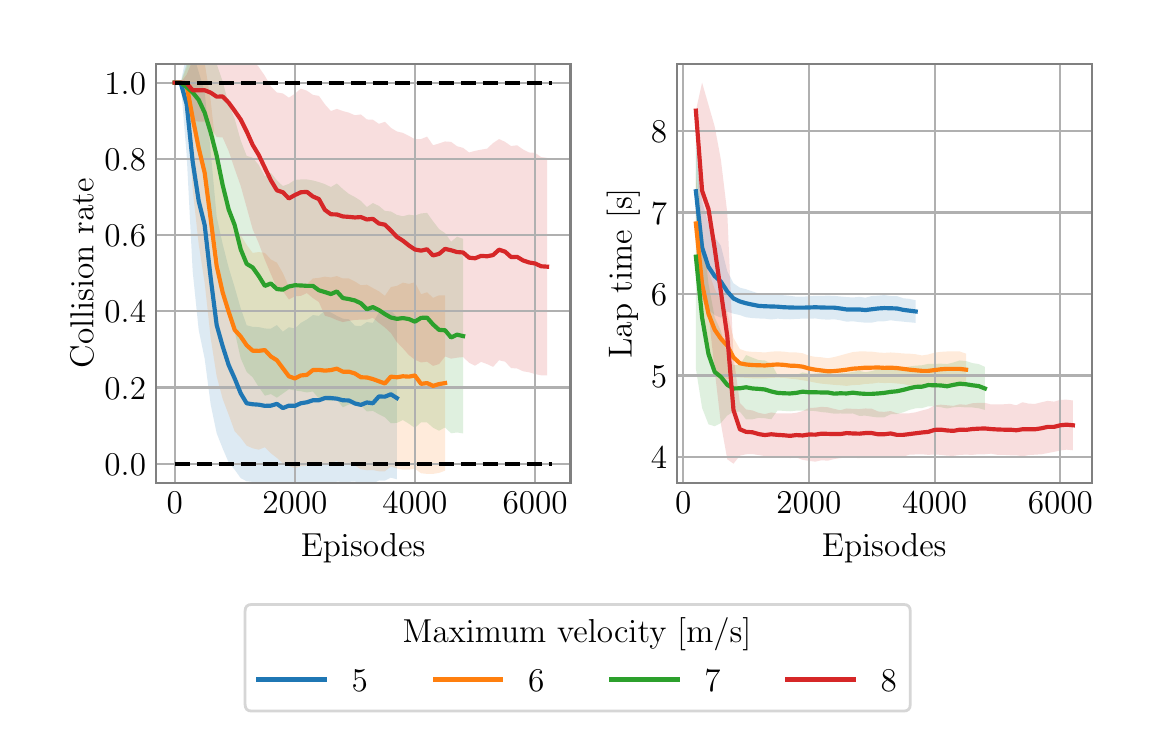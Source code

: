 \begingroup%
\makeatletter%
\begin{pgfpicture}%
\pgfpathrectangle{\pgfpointorigin}{\pgfqpoint{5.5in}{3.5in}}%
\pgfusepath{use as bounding box, clip}%
\begin{pgfscope}%
\pgfsetbuttcap%
\pgfsetmiterjoin%
\definecolor{currentfill}{rgb}{1.0,1.0,1.0}%
\pgfsetfillcolor{currentfill}%
\pgfsetlinewidth{0.0pt}%
\definecolor{currentstroke}{rgb}{1.0,1.0,1.0}%
\pgfsetstrokecolor{currentstroke}%
\pgfsetdash{}{0pt}%
\pgfpathmoveto{\pgfqpoint{0.0in}{0.0in}}%
\pgfpathlineto{\pgfqpoint{5.5in}{0.0in}}%
\pgfpathlineto{\pgfqpoint{5.5in}{3.5in}}%
\pgfpathlineto{\pgfqpoint{0.0in}{3.5in}}%
\pgfpathlineto{\pgfqpoint{0.0in}{0.0in}}%
\pgfpathclose%
\pgfusepath{fill}%
\end{pgfscope}%
\begin{pgfscope}%
\pgfsetbuttcap%
\pgfsetmiterjoin%
\definecolor{currentfill}{rgb}{1.0,1.0,1.0}%
\pgfsetfillcolor{currentfill}%
\pgfsetlinewidth{0.0pt}%
\definecolor{currentstroke}{rgb}{0.0,0.0,0.0}%
\pgfsetstrokecolor{currentstroke}%
\pgfsetstrokeopacity{0.0}%
\pgfsetdash{}{0pt}%
\pgfpathmoveto{\pgfqpoint{0.641in}{1.225in}}%
\pgfpathlineto{\pgfqpoint{2.714in}{1.225in}}%
\pgfpathlineto{\pgfqpoint{2.714in}{3.32in}}%
\pgfpathlineto{\pgfqpoint{0.641in}{3.32in}}%
\pgfpathlineto{\pgfqpoint{0.641in}{1.225in}}%
\pgfpathclose%
\pgfusepath{fill}%
\end{pgfscope}%
\begin{pgfscope}%
\pgfpathrectangle{\pgfqpoint{0.641in}{1.225in}}{\pgfqpoint{2.073in}{2.095in}}%
\pgfusepath{clip}%
\pgfsetbuttcap%
\pgfsetroundjoin%
\definecolor{currentfill}{rgb}{0.122,0.467,0.706}%
\pgfsetfillcolor{currentfill}%
\pgfsetfillopacity{0.15}%
\pgfsetlinewidth{0.0pt}%
\definecolor{currentstroke}{rgb}{0.0,0.0,0.0}%
\pgfsetstrokecolor{currentstroke}%
\pgfsetdash{}{0pt}%
\pgfpathmoveto{\pgfqpoint{0.735in}{3.225in}}%
\pgfpathlineto{\pgfqpoint{0.735in}{3.225in}}%
\pgfpathlineto{\pgfqpoint{0.765in}{3.225in}}%
\pgfpathlineto{\pgfqpoint{0.795in}{3.372in}}%
\pgfpathlineto{\pgfqpoint{0.825in}{3.379in}}%
\pgfpathlineto{\pgfqpoint{0.855in}{3.279in}}%
\pgfpathlineto{\pgfqpoint{0.885in}{3.18in}}%
\pgfpathlineto{\pgfqpoint{0.915in}{2.882in}}%
\pgfpathlineto{\pgfqpoint{0.945in}{2.554in}}%
\pgfpathlineto{\pgfqpoint{0.975in}{2.418in}}%
\pgfpathlineto{\pgfqpoint{1.005in}{2.3in}}%
\pgfpathlineto{\pgfqpoint{1.035in}{2.202in}}%
\pgfpathlineto{\pgfqpoint{1.065in}{2.097in}}%
\pgfpathlineto{\pgfqpoint{1.095in}{2.012in}}%
\pgfpathlineto{\pgfqpoint{1.125in}{2.004in}}%
\pgfpathlineto{\pgfqpoint{1.155in}{2.003in}}%
\pgfpathlineto{\pgfqpoint{1.186in}{1.996in}}%
\pgfpathlineto{\pgfqpoint{1.216in}{1.995in}}%
\pgfpathlineto{\pgfqpoint{1.246in}{2.013in}}%
\pgfpathlineto{\pgfqpoint{1.276in}{1.98in}}%
\pgfpathlineto{\pgfqpoint{1.306in}{2.002in}}%
\pgfpathlineto{\pgfqpoint{1.336in}{1.996in}}%
\pgfpathlineto{\pgfqpoint{1.366in}{2.024in}}%
\pgfpathlineto{\pgfqpoint{1.396in}{2.041in}}%
\pgfpathlineto{\pgfqpoint{1.426in}{2.063in}}%
\pgfpathlineto{\pgfqpoint{1.456in}{2.059in}}%
\pgfpathlineto{\pgfqpoint{1.486in}{2.085in}}%
\pgfpathlineto{\pgfqpoint{1.516in}{2.076in}}%
\pgfpathlineto{\pgfqpoint{1.546in}{2.059in}}%
\pgfpathlineto{\pgfqpoint{1.576in}{2.045in}}%
\pgfpathlineto{\pgfqpoint{1.606in}{2.042in}}%
\pgfpathlineto{\pgfqpoint{1.636in}{2.01in}}%
\pgfpathlineto{\pgfqpoint{1.666in}{2.008in}}%
\pgfpathlineto{\pgfqpoint{1.696in}{2.028in}}%
\pgfpathlineto{\pgfqpoint{1.726in}{2.024in}}%
\pgfpathlineto{\pgfqpoint{1.756in}{2.076in}}%
\pgfpathlineto{\pgfqpoint{1.786in}{2.074in}}%
\pgfpathlineto{\pgfqpoint{1.816in}{2.084in}}%
\pgfpathlineto{\pgfqpoint{1.846in}{2.055in}}%
\pgfpathlineto{\pgfqpoint{1.846in}{1.242in}}%
\pgfpathlineto{\pgfqpoint{1.846in}{1.242in}}%
\pgfpathlineto{\pgfqpoint{1.816in}{1.25in}}%
\pgfpathlineto{\pgfqpoint{1.786in}{1.235in}}%
\pgfpathlineto{\pgfqpoint{1.756in}{1.236in}}%
\pgfpathlineto{\pgfqpoint{1.726in}{1.22in}}%
\pgfpathlineto{\pgfqpoint{1.696in}{1.223in}}%
\pgfpathlineto{\pgfqpoint{1.666in}{1.221in}}%
\pgfpathlineto{\pgfqpoint{1.636in}{1.231in}}%
\pgfpathlineto{\pgfqpoint{1.606in}{1.229in}}%
\pgfpathlineto{\pgfqpoint{1.576in}{1.229in}}%
\pgfpathlineto{\pgfqpoint{1.546in}{1.23in}}%
\pgfpathlineto{\pgfqpoint{1.516in}{1.221in}}%
\pgfpathlineto{\pgfqpoint{1.486in}{1.212in}}%
\pgfpathlineto{\pgfqpoint{1.456in}{1.215in}}%
\pgfpathlineto{\pgfqpoint{1.426in}{1.211in}}%
\pgfpathlineto{\pgfqpoint{1.396in}{1.213in}}%
\pgfpathlineto{\pgfqpoint{1.366in}{1.22in}}%
\pgfpathlineto{\pgfqpoint{1.336in}{1.222in}}%
\pgfpathlineto{\pgfqpoint{1.306in}{1.219in}}%
\pgfpathlineto{\pgfqpoint{1.276in}{1.216in}}%
\pgfpathlineto{\pgfqpoint{1.246in}{1.225in}}%
\pgfpathlineto{\pgfqpoint{1.216in}{1.225in}}%
\pgfpathlineto{\pgfqpoint{1.186in}{1.222in}}%
\pgfpathlineto{\pgfqpoint{1.155in}{1.228in}}%
\pgfpathlineto{\pgfqpoint{1.125in}{1.229in}}%
\pgfpathlineto{\pgfqpoint{1.095in}{1.232in}}%
\pgfpathlineto{\pgfqpoint{1.065in}{1.248in}}%
\pgfpathlineto{\pgfqpoint{1.035in}{1.29in}}%
\pgfpathlineto{\pgfqpoint{1.005in}{1.326in}}%
\pgfpathlineto{\pgfqpoint{0.975in}{1.396in}}%
\pgfpathlineto{\pgfqpoint{0.945in}{1.472in}}%
\pgfpathlineto{\pgfqpoint{0.915in}{1.616in}}%
\pgfpathlineto{\pgfqpoint{0.885in}{1.845in}}%
\pgfpathlineto{\pgfqpoint{0.855in}{1.989in}}%
\pgfpathlineto{\pgfqpoint{0.825in}{2.282in}}%
\pgfpathlineto{\pgfqpoint{0.795in}{2.863in}}%
\pgfpathlineto{\pgfqpoint{0.765in}{3.225in}}%
\pgfpathlineto{\pgfqpoint{0.735in}{3.225in}}%
\pgfpathlineto{\pgfqpoint{0.735in}{3.225in}}%
\pgfpathclose%
\pgfusepath{fill}%
\end{pgfscope}%
\begin{pgfscope}%
\pgfpathrectangle{\pgfqpoint{0.641in}{1.225in}}{\pgfqpoint{2.073in}{2.095in}}%
\pgfusepath{clip}%
\pgfsetbuttcap%
\pgfsetroundjoin%
\definecolor{currentfill}{rgb}{1.0,0.498,0.055}%
\pgfsetfillcolor{currentfill}%
\pgfsetfillopacity{0.15}%
\pgfsetlinewidth{0.0pt}%
\definecolor{currentstroke}{rgb}{0.0,0.0,0.0}%
\pgfsetstrokecolor{currentstroke}%
\pgfsetdash{}{0pt}%
\pgfpathmoveto{\pgfqpoint{0.735in}{3.225in}}%
\pgfpathlineto{\pgfqpoint{0.735in}{3.225in}}%
\pgfpathlineto{\pgfqpoint{0.765in}{3.225in}}%
\pgfpathlineto{\pgfqpoint{0.795in}{3.301in}}%
\pgfpathlineto{\pgfqpoint{0.825in}{3.403in}}%
\pgfpathlineto{\pgfqpoint{0.855in}{3.38in}}%
\pgfpathlineto{\pgfqpoint{0.885in}{3.323in}}%
\pgfpathlineto{\pgfqpoint{0.915in}{3.137in}}%
\pgfpathlineto{\pgfqpoint{0.945in}{2.86in}}%
\pgfpathlineto{\pgfqpoint{0.975in}{2.707in}}%
\pgfpathlineto{\pgfqpoint{1.005in}{2.594in}}%
\pgfpathlineto{\pgfqpoint{1.035in}{2.496in}}%
\pgfpathlineto{\pgfqpoint{1.065in}{2.463in}}%
\pgfpathlineto{\pgfqpoint{1.095in}{2.414in}}%
\pgfpathlineto{\pgfqpoint{1.125in}{2.374in}}%
\pgfpathlineto{\pgfqpoint{1.155in}{2.378in}}%
\pgfpathlineto{\pgfqpoint{1.186in}{2.374in}}%
\pgfpathlineto{\pgfqpoint{1.216in}{2.341in}}%
\pgfpathlineto{\pgfqpoint{1.246in}{2.325in}}%
\pgfpathlineto{\pgfqpoint{1.276in}{2.273in}}%
\pgfpathlineto{\pgfqpoint{1.306in}{2.205in}}%
\pgfpathlineto{\pgfqpoint{1.336in}{2.195in}}%
\pgfpathlineto{\pgfqpoint{1.366in}{2.215in}}%
\pgfpathlineto{\pgfqpoint{1.396in}{2.217in}}%
\pgfpathlineto{\pgfqpoint{1.426in}{2.246in}}%
\pgfpathlineto{\pgfqpoint{1.456in}{2.249in}}%
\pgfpathlineto{\pgfqpoint{1.486in}{2.255in}}%
\pgfpathlineto{\pgfqpoint{1.516in}{2.251in}}%
\pgfpathlineto{\pgfqpoint{1.546in}{2.258in}}%
\pgfpathlineto{\pgfqpoint{1.576in}{2.246in}}%
\pgfpathlineto{\pgfqpoint{1.606in}{2.246in}}%
\pgfpathlineto{\pgfqpoint{1.636in}{2.231in}}%
\pgfpathlineto{\pgfqpoint{1.666in}{2.212in}}%
\pgfpathlineto{\pgfqpoint{1.696in}{2.215in}}%
\pgfpathlineto{\pgfqpoint{1.726in}{2.198in}}%
\pgfpathlineto{\pgfqpoint{1.756in}{2.182in}}%
\pgfpathlineto{\pgfqpoint{1.786in}{2.159in}}%
\pgfpathlineto{\pgfqpoint{1.816in}{2.203in}}%
\pgfpathlineto{\pgfqpoint{1.846in}{2.209in}}%
\pgfpathlineto{\pgfqpoint{1.876in}{2.225in}}%
\pgfpathlineto{\pgfqpoint{1.906in}{2.219in}}%
\pgfpathlineto{\pgfqpoint{1.936in}{2.227in}}%
\pgfpathlineto{\pgfqpoint{1.967in}{2.167in}}%
\pgfpathlineto{\pgfqpoint{1.997in}{2.177in}}%
\pgfpathlineto{\pgfqpoint{2.027in}{2.149in}}%
\pgfpathlineto{\pgfqpoint{2.057in}{2.162in}}%
\pgfpathlineto{\pgfqpoint{2.087in}{2.161in}}%
\pgfpathlineto{\pgfqpoint{2.087in}{1.285in}}%
\pgfpathlineto{\pgfqpoint{2.087in}{1.285in}}%
\pgfpathlineto{\pgfqpoint{2.057in}{1.274in}}%
\pgfpathlineto{\pgfqpoint{2.027in}{1.269in}}%
\pgfpathlineto{\pgfqpoint{1.997in}{1.269in}}%
\pgfpathlineto{\pgfqpoint{1.967in}{1.272in}}%
\pgfpathlineto{\pgfqpoint{1.936in}{1.295in}}%
\pgfpathlineto{\pgfqpoint{1.906in}{1.29in}}%
\pgfpathlineto{\pgfqpoint{1.876in}{1.29in}}%
\pgfpathlineto{\pgfqpoint{1.846in}{1.296in}}%
\pgfpathlineto{\pgfqpoint{1.816in}{1.306in}}%
\pgfpathlineto{\pgfqpoint{1.786in}{1.282in}}%
\pgfpathlineto{\pgfqpoint{1.756in}{1.282in}}%
\pgfpathlineto{\pgfqpoint{1.726in}{1.288in}}%
\pgfpathlineto{\pgfqpoint{1.696in}{1.287in}}%
\pgfpathlineto{\pgfqpoint{1.666in}{1.292in}}%
\pgfpathlineto{\pgfqpoint{1.636in}{1.311in}}%
\pgfpathlineto{\pgfqpoint{1.606in}{1.314in}}%
\pgfpathlineto{\pgfqpoint{1.576in}{1.314in}}%
\pgfpathlineto{\pgfqpoint{1.546in}{1.333in}}%
\pgfpathlineto{\pgfqpoint{1.516in}{1.324in}}%
\pgfpathlineto{\pgfqpoint{1.486in}{1.316in}}%
\pgfpathlineto{\pgfqpoint{1.456in}{1.329in}}%
\pgfpathlineto{\pgfqpoint{1.426in}{1.329in}}%
\pgfpathlineto{\pgfqpoint{1.396in}{1.31in}}%
\pgfpathlineto{\pgfqpoint{1.366in}{1.307in}}%
\pgfpathlineto{\pgfqpoint{1.336in}{1.297in}}%
\pgfpathlineto{\pgfqpoint{1.306in}{1.309in}}%
\pgfpathlineto{\pgfqpoint{1.276in}{1.321in}}%
\pgfpathlineto{\pgfqpoint{1.246in}{1.349in}}%
\pgfpathlineto{\pgfqpoint{1.216in}{1.372in}}%
\pgfpathlineto{\pgfqpoint{1.186in}{1.402in}}%
\pgfpathlineto{\pgfqpoint{1.155in}{1.39in}}%
\pgfpathlineto{\pgfqpoint{1.125in}{1.397in}}%
\pgfpathlineto{\pgfqpoint{1.095in}{1.41in}}%
\pgfpathlineto{\pgfqpoint{1.065in}{1.45in}}%
\pgfpathlineto{\pgfqpoint{1.035in}{1.482in}}%
\pgfpathlineto{\pgfqpoint{1.005in}{1.565in}}%
\pgfpathlineto{\pgfqpoint{0.975in}{1.644in}}%
\pgfpathlineto{\pgfqpoint{0.945in}{1.757in}}%
\pgfpathlineto{\pgfqpoint{0.915in}{1.949in}}%
\pgfpathlineto{\pgfqpoint{0.885in}{2.224in}}%
\pgfpathlineto{\pgfqpoint{0.855in}{2.418in}}%
\pgfpathlineto{\pgfqpoint{0.825in}{2.692in}}%
\pgfpathlineto{\pgfqpoint{0.795in}{3.123in}}%
\pgfpathlineto{\pgfqpoint{0.765in}{3.225in}}%
\pgfpathlineto{\pgfqpoint{0.735in}{3.225in}}%
\pgfpathlineto{\pgfqpoint{0.735in}{3.225in}}%
\pgfpathclose%
\pgfusepath{fill}%
\end{pgfscope}%
\begin{pgfscope}%
\pgfpathrectangle{\pgfqpoint{0.641in}{1.225in}}{\pgfqpoint{2.073in}{2.095in}}%
\pgfusepath{clip}%
\pgfsetbuttcap%
\pgfsetroundjoin%
\definecolor{currentfill}{rgb}{0.173,0.627,0.173}%
\pgfsetfillcolor{currentfill}%
\pgfsetfillopacity{0.15}%
\pgfsetlinewidth{0.0pt}%
\definecolor{currentstroke}{rgb}{0.0,0.0,0.0}%
\pgfsetstrokecolor{currentstroke}%
\pgfsetdash{}{0pt}%
\pgfpathmoveto{\pgfqpoint{0.735in}{3.225in}}%
\pgfpathlineto{\pgfqpoint{0.735in}{3.225in}}%
\pgfpathlineto{\pgfqpoint{0.765in}{3.225in}}%
\pgfpathlineto{\pgfqpoint{0.795in}{3.319in}}%
\pgfpathlineto{\pgfqpoint{0.825in}{3.353in}}%
\pgfpathlineto{\pgfqpoint{0.855in}{3.374in}}%
\pgfpathlineto{\pgfqpoint{0.885in}{3.389in}}%
\pgfpathlineto{\pgfqpoint{0.915in}{3.365in}}%
\pgfpathlineto{\pgfqpoint{0.945in}{3.318in}}%
\pgfpathlineto{\pgfqpoint{0.975in}{3.231in}}%
\pgfpathlineto{\pgfqpoint{1.005in}{3.118in}}%
\pgfpathlineto{\pgfqpoint{1.035in}{3.044in}}%
\pgfpathlineto{\pgfqpoint{1.065in}{2.937in}}%
\pgfpathlineto{\pgfqpoint{1.095in}{2.859in}}%
\pgfpathlineto{\pgfqpoint{1.125in}{2.85in}}%
\pgfpathlineto{\pgfqpoint{1.155in}{2.814in}}%
\pgfpathlineto{\pgfqpoint{1.186in}{2.757in}}%
\pgfpathlineto{\pgfqpoint{1.216in}{2.774in}}%
\pgfpathlineto{\pgfqpoint{1.246in}{2.737in}}%
\pgfpathlineto{\pgfqpoint{1.276in}{2.708in}}%
\pgfpathlineto{\pgfqpoint{1.306in}{2.719in}}%
\pgfpathlineto{\pgfqpoint{1.336in}{2.739in}}%
\pgfpathlineto{\pgfqpoint{1.366in}{2.741in}}%
\pgfpathlineto{\pgfqpoint{1.396in}{2.741in}}%
\pgfpathlineto{\pgfqpoint{1.426in}{2.736in}}%
\pgfpathlineto{\pgfqpoint{1.456in}{2.728in}}%
\pgfpathlineto{\pgfqpoint{1.486in}{2.718in}}%
\pgfpathlineto{\pgfqpoint{1.516in}{2.703in}}%
\pgfpathlineto{\pgfqpoint{1.546in}{2.721in}}%
\pgfpathlineto{\pgfqpoint{1.576in}{2.693in}}%
\pgfpathlineto{\pgfqpoint{1.606in}{2.669in}}%
\pgfpathlineto{\pgfqpoint{1.636in}{2.653in}}%
\pgfpathlineto{\pgfqpoint{1.666in}{2.634in}}%
\pgfpathlineto{\pgfqpoint{1.696in}{2.603in}}%
\pgfpathlineto{\pgfqpoint{1.726in}{2.623in}}%
\pgfpathlineto{\pgfqpoint{1.756in}{2.609in}}%
\pgfpathlineto{\pgfqpoint{1.786in}{2.584in}}%
\pgfpathlineto{\pgfqpoint{1.816in}{2.581in}}%
\pgfpathlineto{\pgfqpoint{1.846in}{2.564in}}%
\pgfpathlineto{\pgfqpoint{1.876in}{2.557in}}%
\pgfpathlineto{\pgfqpoint{1.906in}{2.565in}}%
\pgfpathlineto{\pgfqpoint{1.936in}{2.561in}}%
\pgfpathlineto{\pgfqpoint{1.967in}{2.571in}}%
\pgfpathlineto{\pgfqpoint{1.997in}{2.574in}}%
\pgfpathlineto{\pgfqpoint{2.027in}{2.532in}}%
\pgfpathlineto{\pgfqpoint{2.057in}{2.493in}}%
\pgfpathlineto{\pgfqpoint{2.087in}{2.473in}}%
\pgfpathlineto{\pgfqpoint{2.117in}{2.43in}}%
\pgfpathlineto{\pgfqpoint{2.147in}{2.455in}}%
\pgfpathlineto{\pgfqpoint{2.177in}{2.444in}}%
\pgfpathlineto{\pgfqpoint{2.177in}{1.471in}}%
\pgfpathlineto{\pgfqpoint{2.177in}{1.471in}}%
\pgfpathlineto{\pgfqpoint{2.147in}{1.476in}}%
\pgfpathlineto{\pgfqpoint{2.117in}{1.472in}}%
\pgfpathlineto{\pgfqpoint{2.087in}{1.501in}}%
\pgfpathlineto{\pgfqpoint{2.057in}{1.485in}}%
\pgfpathlineto{\pgfqpoint{2.027in}{1.5in}}%
\pgfpathlineto{\pgfqpoint{1.997in}{1.526in}}%
\pgfpathlineto{\pgfqpoint{1.967in}{1.527in}}%
\pgfpathlineto{\pgfqpoint{1.936in}{1.499in}}%
\pgfpathlineto{\pgfqpoint{1.906in}{1.52in}}%
\pgfpathlineto{\pgfqpoint{1.876in}{1.538in}}%
\pgfpathlineto{\pgfqpoint{1.846in}{1.524in}}%
\pgfpathlineto{\pgfqpoint{1.816in}{1.522in}}%
\pgfpathlineto{\pgfqpoint{1.786in}{1.552in}}%
\pgfpathlineto{\pgfqpoint{1.756in}{1.567in}}%
\pgfpathlineto{\pgfqpoint{1.726in}{1.584in}}%
\pgfpathlineto{\pgfqpoint{1.696in}{1.581in}}%
\pgfpathlineto{\pgfqpoint{1.666in}{1.611in}}%
\pgfpathlineto{\pgfqpoint{1.636in}{1.619in}}%
\pgfpathlineto{\pgfqpoint{1.606in}{1.616in}}%
\pgfpathlineto{\pgfqpoint{1.576in}{1.602in}}%
\pgfpathlineto{\pgfqpoint{1.546in}{1.64in}}%
\pgfpathlineto{\pgfqpoint{1.516in}{1.633in}}%
\pgfpathlineto{\pgfqpoint{1.486in}{1.638in}}%
\pgfpathlineto{\pgfqpoint{1.456in}{1.646in}}%
\pgfpathlineto{\pgfqpoint{1.426in}{1.681in}}%
\pgfpathlineto{\pgfqpoint{1.396in}{1.676in}}%
\pgfpathlineto{\pgfqpoint{1.366in}{1.682in}}%
\pgfpathlineto{\pgfqpoint{1.336in}{1.686in}}%
\pgfpathlineto{\pgfqpoint{1.306in}{1.692in}}%
\pgfpathlineto{\pgfqpoint{1.276in}{1.671in}}%
\pgfpathlineto{\pgfqpoint{1.246in}{1.65in}}%
\pgfpathlineto{\pgfqpoint{1.216in}{1.668in}}%
\pgfpathlineto{\pgfqpoint{1.186in}{1.66in}}%
\pgfpathlineto{\pgfqpoint{1.155in}{1.704in}}%
\pgfpathlineto{\pgfqpoint{1.125in}{1.752in}}%
\pgfpathlineto{\pgfqpoint{1.095in}{1.779in}}%
\pgfpathlineto{\pgfqpoint{1.065in}{1.847in}}%
\pgfpathlineto{\pgfqpoint{1.035in}{1.981in}}%
\pgfpathlineto{\pgfqpoint{1.005in}{2.064in}}%
\pgfpathlineto{\pgfqpoint{0.975in}{2.194in}}%
\pgfpathlineto{\pgfqpoint{0.945in}{2.402in}}%
\pgfpathlineto{\pgfqpoint{0.915in}{2.588in}}%
\pgfpathlineto{\pgfqpoint{0.885in}{2.762in}}%
\pgfpathlineto{\pgfqpoint{0.855in}{2.905in}}%
\pgfpathlineto{\pgfqpoint{0.825in}{3.0in}}%
\pgfpathlineto{\pgfqpoint{0.795in}{3.086in}}%
\pgfpathlineto{\pgfqpoint{0.765in}{3.225in}}%
\pgfpathlineto{\pgfqpoint{0.735in}{3.225in}}%
\pgfpathlineto{\pgfqpoint{0.735in}{3.225in}}%
\pgfpathclose%
\pgfusepath{fill}%
\end{pgfscope}%
\begin{pgfscope}%
\pgfpathrectangle{\pgfqpoint{0.641in}{1.225in}}{\pgfqpoint{2.073in}{2.095in}}%
\pgfusepath{clip}%
\pgfsetbuttcap%
\pgfsetroundjoin%
\definecolor{currentfill}{rgb}{0.839,0.153,0.157}%
\pgfsetfillcolor{currentfill}%
\pgfsetfillopacity{0.15}%
\pgfsetlinewidth{0.0pt}%
\definecolor{currentstroke}{rgb}{0.0,0.0,0.0}%
\pgfsetstrokecolor{currentstroke}%
\pgfsetdash{}{0pt}%
\pgfpathmoveto{\pgfqpoint{0.735in}{3.225in}}%
\pgfpathlineto{\pgfqpoint{0.735in}{3.225in}}%
\pgfpathlineto{\pgfqpoint{0.765in}{3.225in}}%
\pgfpathlineto{\pgfqpoint{0.795in}{3.266in}}%
\pgfpathlineto{\pgfqpoint{0.825in}{3.337in}}%
\pgfpathlineto{\pgfqpoint{0.855in}{3.344in}}%
\pgfpathlineto{\pgfqpoint{0.885in}{3.343in}}%
\pgfpathlineto{\pgfqpoint{0.915in}{3.35in}}%
\pgfpathlineto{\pgfqpoint{0.945in}{3.358in}}%
\pgfpathlineto{\pgfqpoint{0.975in}{3.361in}}%
\pgfpathlineto{\pgfqpoint{1.005in}{3.366in}}%
\pgfpathlineto{\pgfqpoint{1.035in}{3.374in}}%
\pgfpathlineto{\pgfqpoint{1.065in}{3.373in}}%
\pgfpathlineto{\pgfqpoint{1.095in}{3.362in}}%
\pgfpathlineto{\pgfqpoint{1.125in}{3.336in}}%
\pgfpathlineto{\pgfqpoint{1.155in}{3.304in}}%
\pgfpathlineto{\pgfqpoint{1.186in}{3.259in}}%
\pgfpathlineto{\pgfqpoint{1.216in}{3.206in}}%
\pgfpathlineto{\pgfqpoint{1.246in}{3.176in}}%
\pgfpathlineto{\pgfqpoint{1.276in}{3.171in}}%
\pgfpathlineto{\pgfqpoint{1.306in}{3.15in}}%
\pgfpathlineto{\pgfqpoint{1.336in}{3.17in}}%
\pgfpathlineto{\pgfqpoint{1.366in}{3.195in}}%
\pgfpathlineto{\pgfqpoint{1.396in}{3.185in}}%
\pgfpathlineto{\pgfqpoint{1.426in}{3.164in}}%
\pgfpathlineto{\pgfqpoint{1.456in}{3.159in}}%
\pgfpathlineto{\pgfqpoint{1.486in}{3.117in}}%
\pgfpathlineto{\pgfqpoint{1.516in}{3.083in}}%
\pgfpathlineto{\pgfqpoint{1.546in}{3.094in}}%
\pgfpathlineto{\pgfqpoint{1.576in}{3.083in}}%
\pgfpathlineto{\pgfqpoint{1.606in}{3.075in}}%
\pgfpathlineto{\pgfqpoint{1.636in}{3.062in}}%
\pgfpathlineto{\pgfqpoint{1.666in}{3.066in}}%
\pgfpathlineto{\pgfqpoint{1.696in}{3.041in}}%
\pgfpathlineto{\pgfqpoint{1.726in}{3.04in}}%
\pgfpathlineto{\pgfqpoint{1.756in}{3.019in}}%
\pgfpathlineto{\pgfqpoint{1.786in}{3.029in}}%
\pgfpathlineto{\pgfqpoint{1.816in}{2.999in}}%
\pgfpathlineto{\pgfqpoint{1.846in}{2.981in}}%
\pgfpathlineto{\pgfqpoint{1.876in}{2.974in}}%
\pgfpathlineto{\pgfqpoint{1.906in}{2.959in}}%
\pgfpathlineto{\pgfqpoint{1.936in}{2.942in}}%
\pgfpathlineto{\pgfqpoint{1.967in}{2.943in}}%
\pgfpathlineto{\pgfqpoint{1.997in}{2.955in}}%
\pgfpathlineto{\pgfqpoint{2.027in}{2.912in}}%
\pgfpathlineto{\pgfqpoint{2.057in}{2.921in}}%
\pgfpathlineto{\pgfqpoint{2.087in}{2.931in}}%
\pgfpathlineto{\pgfqpoint{2.117in}{2.929in}}%
\pgfpathlineto{\pgfqpoint{2.147in}{2.907in}}%
\pgfpathlineto{\pgfqpoint{2.177in}{2.899in}}%
\pgfpathlineto{\pgfqpoint{2.207in}{2.876in}}%
\pgfpathlineto{\pgfqpoint{2.237in}{2.884in}}%
\pgfpathlineto{\pgfqpoint{2.267in}{2.89in}}%
\pgfpathlineto{\pgfqpoint{2.297in}{2.895in}}%
\pgfpathlineto{\pgfqpoint{2.327in}{2.923in}}%
\pgfpathlineto{\pgfqpoint{2.357in}{2.943in}}%
\pgfpathlineto{\pgfqpoint{2.387in}{2.929in}}%
\pgfpathlineto{\pgfqpoint{2.417in}{2.908in}}%
\pgfpathlineto{\pgfqpoint{2.447in}{2.912in}}%
\pgfpathlineto{\pgfqpoint{2.477in}{2.891in}}%
\pgfpathlineto{\pgfqpoint{2.507in}{2.876in}}%
\pgfpathlineto{\pgfqpoint{2.537in}{2.874in}}%
\pgfpathlineto{\pgfqpoint{2.567in}{2.853in}}%
\pgfpathlineto{\pgfqpoint{2.597in}{2.849in}}%
\pgfpathlineto{\pgfqpoint{2.597in}{1.761in}}%
\pgfpathlineto{\pgfqpoint{2.597in}{1.761in}}%
\pgfpathlineto{\pgfqpoint{2.567in}{1.762in}}%
\pgfpathlineto{\pgfqpoint{2.537in}{1.768in}}%
\pgfpathlineto{\pgfqpoint{2.507in}{1.777in}}%
\pgfpathlineto{\pgfqpoint{2.477in}{1.782in}}%
\pgfpathlineto{\pgfqpoint{2.447in}{1.796in}}%
\pgfpathlineto{\pgfqpoint{2.417in}{1.798in}}%
\pgfpathlineto{\pgfqpoint{2.387in}{1.83in}}%
\pgfpathlineto{\pgfqpoint{2.357in}{1.837in}}%
\pgfpathlineto{\pgfqpoint{2.327in}{1.804in}}%
\pgfpathlineto{\pgfqpoint{2.297in}{1.818in}}%
\pgfpathlineto{\pgfqpoint{2.267in}{1.829in}}%
\pgfpathlineto{\pgfqpoint{2.237in}{1.81in}}%
\pgfpathlineto{\pgfqpoint{2.207in}{1.825in}}%
\pgfpathlineto{\pgfqpoint{2.177in}{1.853in}}%
\pgfpathlineto{\pgfqpoint{2.147in}{1.85in}}%
\pgfpathlineto{\pgfqpoint{2.117in}{1.845in}}%
\pgfpathlineto{\pgfqpoint{2.087in}{1.856in}}%
\pgfpathlineto{\pgfqpoint{2.057in}{1.818in}}%
\pgfpathlineto{\pgfqpoint{2.027in}{1.809in}}%
\pgfpathlineto{\pgfqpoint{1.997in}{1.83in}}%
\pgfpathlineto{\pgfqpoint{1.967in}{1.826in}}%
\pgfpathlineto{\pgfqpoint{1.936in}{1.84in}}%
\pgfpathlineto{\pgfqpoint{1.906in}{1.863in}}%
\pgfpathlineto{\pgfqpoint{1.876in}{1.897in}}%
\pgfpathlineto{\pgfqpoint{1.846in}{1.928in}}%
\pgfpathlineto{\pgfqpoint{1.816in}{1.973in}}%
\pgfpathlineto{\pgfqpoint{1.786in}{2.001in}}%
\pgfpathlineto{\pgfqpoint{1.756in}{2.024in}}%
\pgfpathlineto{\pgfqpoint{1.726in}{2.049in}}%
\pgfpathlineto{\pgfqpoint{1.696in}{2.04in}}%
\pgfpathlineto{\pgfqpoint{1.666in}{2.04in}}%
\pgfpathlineto{\pgfqpoint{1.636in}{2.039in}}%
\pgfpathlineto{\pgfqpoint{1.606in}{2.034in}}%
\pgfpathlineto{\pgfqpoint{1.576in}{2.028in}}%
\pgfpathlineto{\pgfqpoint{1.546in}{2.038in}}%
\pgfpathlineto{\pgfqpoint{1.516in}{2.051in}}%
\pgfpathlineto{\pgfqpoint{1.486in}{2.06in}}%
\pgfpathlineto{\pgfqpoint{1.456in}{2.128in}}%
\pgfpathlineto{\pgfqpoint{1.426in}{2.148in}}%
\pgfpathlineto{\pgfqpoint{1.396in}{2.173in}}%
\pgfpathlineto{\pgfqpoint{1.366in}{2.159in}}%
\pgfpathlineto{\pgfqpoint{1.336in}{2.157in}}%
\pgfpathlineto{\pgfqpoint{1.306in}{2.141in}}%
\pgfpathlineto{\pgfqpoint{1.276in}{2.183in}}%
\pgfpathlineto{\pgfqpoint{1.246in}{2.199in}}%
\pgfpathlineto{\pgfqpoint{1.216in}{2.268in}}%
\pgfpathlineto{\pgfqpoint{1.186in}{2.339in}}%
\pgfpathlineto{\pgfqpoint{1.155in}{2.423in}}%
\pgfpathlineto{\pgfqpoint{1.125in}{2.492in}}%
\pgfpathlineto{\pgfqpoint{1.095in}{2.601in}}%
\pgfpathlineto{\pgfqpoint{1.065in}{2.709in}}%
\pgfpathlineto{\pgfqpoint{1.035in}{2.794in}}%
\pgfpathlineto{\pgfqpoint{1.005in}{2.883in}}%
\pgfpathlineto{\pgfqpoint{0.975in}{2.951in}}%
\pgfpathlineto{\pgfqpoint{0.945in}{2.953in}}%
\pgfpathlineto{\pgfqpoint{0.915in}{3.001in}}%
\pgfpathlineto{\pgfqpoint{0.885in}{3.031in}}%
\pgfpathlineto{\pgfqpoint{0.855in}{3.03in}}%
\pgfpathlineto{\pgfqpoint{0.825in}{3.036in}}%
\pgfpathlineto{\pgfqpoint{0.795in}{3.177in}}%
\pgfpathlineto{\pgfqpoint{0.765in}{3.225in}}%
\pgfpathlineto{\pgfqpoint{0.735in}{3.225in}}%
\pgfpathlineto{\pgfqpoint{0.735in}{3.225in}}%
\pgfpathclose%
\pgfusepath{fill}%
\end{pgfscope}%
\begin{pgfscope}%
\pgfpathrectangle{\pgfqpoint{0.641in}{1.225in}}{\pgfqpoint{2.073in}{2.095in}}%
\pgfusepath{clip}%
\pgfsetrectcap%
\pgfsetroundjoin%
\pgfsetlinewidth{0.803pt}%
\definecolor{currentstroke}{rgb}{0.69,0.69,0.69}%
\pgfsetstrokecolor{currentstroke}%
\pgfsetdash{}{0pt}%
\pgfpathmoveto{\pgfqpoint{0.735in}{1.225in}}%
\pgfpathlineto{\pgfqpoint{0.735in}{3.32in}}%
\pgfusepath{stroke}%
\end{pgfscope}%
\begin{pgfscope}%
\definecolor{textcolor}{rgb}{0.0,0.0,0.0}%
\pgfsetstrokecolor{textcolor}%
\pgfsetfillcolor{textcolor}%
\pgftext[x=0.735in,y=1.176in,,top]{\color{textcolor}\rmfamily\fontsize{12.0}{14.4}\selectfont \(\displaystyle {0}\)}%
\end{pgfscope}%
\begin{pgfscope}%
\pgfpathrectangle{\pgfqpoint{0.641in}{1.225in}}{\pgfqpoint{2.073in}{2.095in}}%
\pgfusepath{clip}%
\pgfsetrectcap%
\pgfsetroundjoin%
\pgfsetlinewidth{0.803pt}%
\definecolor{currentstroke}{rgb}{0.69,0.69,0.69}%
\pgfsetstrokecolor{currentstroke}%
\pgfsetdash{}{0pt}%
\pgfpathmoveto{\pgfqpoint{1.336in}{1.225in}}%
\pgfpathlineto{\pgfqpoint{1.336in}{3.32in}}%
\pgfusepath{stroke}%
\end{pgfscope}%
\begin{pgfscope}%
\definecolor{textcolor}{rgb}{0.0,0.0,0.0}%
\pgfsetstrokecolor{textcolor}%
\pgfsetfillcolor{textcolor}%
\pgftext[x=1.336in,y=1.176in,,top]{\color{textcolor}\rmfamily\fontsize{12.0}{14.4}\selectfont \(\displaystyle {2000}\)}%
\end{pgfscope}%
\begin{pgfscope}%
\pgfpathrectangle{\pgfqpoint{0.641in}{1.225in}}{\pgfqpoint{2.073in}{2.095in}}%
\pgfusepath{clip}%
\pgfsetrectcap%
\pgfsetroundjoin%
\pgfsetlinewidth{0.803pt}%
\definecolor{currentstroke}{rgb}{0.69,0.69,0.69}%
\pgfsetstrokecolor{currentstroke}%
\pgfsetdash{}{0pt}%
\pgfpathmoveto{\pgfqpoint{1.936in}{1.225in}}%
\pgfpathlineto{\pgfqpoint{1.936in}{3.32in}}%
\pgfusepath{stroke}%
\end{pgfscope}%
\begin{pgfscope}%
\definecolor{textcolor}{rgb}{0.0,0.0,0.0}%
\pgfsetstrokecolor{textcolor}%
\pgfsetfillcolor{textcolor}%
\pgftext[x=1.936in,y=1.176in,,top]{\color{textcolor}\rmfamily\fontsize{12.0}{14.4}\selectfont \(\displaystyle {4000}\)}%
\end{pgfscope}%
\begin{pgfscope}%
\pgfpathrectangle{\pgfqpoint{0.641in}{1.225in}}{\pgfqpoint{2.073in}{2.095in}}%
\pgfusepath{clip}%
\pgfsetrectcap%
\pgfsetroundjoin%
\pgfsetlinewidth{0.803pt}%
\definecolor{currentstroke}{rgb}{0.69,0.69,0.69}%
\pgfsetstrokecolor{currentstroke}%
\pgfsetdash{}{0pt}%
\pgfpathmoveto{\pgfqpoint{2.537in}{1.225in}}%
\pgfpathlineto{\pgfqpoint{2.537in}{3.32in}}%
\pgfusepath{stroke}%
\end{pgfscope}%
\begin{pgfscope}%
\definecolor{textcolor}{rgb}{0.0,0.0,0.0}%
\pgfsetstrokecolor{textcolor}%
\pgfsetfillcolor{textcolor}%
\pgftext[x=2.537in,y=1.176in,,top]{\color{textcolor}\rmfamily\fontsize{12.0}{14.4}\selectfont \(\displaystyle {6000}\)}%
\end{pgfscope}%
\begin{pgfscope}%
\definecolor{textcolor}{rgb}{0.0,0.0,0.0}%
\pgfsetstrokecolor{textcolor}%
\pgfsetfillcolor{textcolor}%
\pgftext[x=1.677in,y=0.973in,,top]{\color{textcolor}\rmfamily\fontsize{12.0}{14.4}\selectfont Episodes}%
\end{pgfscope}%
\begin{pgfscope}%
\pgfpathrectangle{\pgfqpoint{0.641in}{1.225in}}{\pgfqpoint{2.073in}{2.095in}}%
\pgfusepath{clip}%
\pgfsetrectcap%
\pgfsetroundjoin%
\pgfsetlinewidth{0.803pt}%
\definecolor{currentstroke}{rgb}{0.69,0.69,0.69}%
\pgfsetstrokecolor{currentstroke}%
\pgfsetdash{}{0pt}%
\pgfpathmoveto{\pgfqpoint{0.641in}{1.32in}}%
\pgfpathlineto{\pgfqpoint{2.714in}{1.32in}}%
\pgfusepath{stroke}%
\end{pgfscope}%
\begin{pgfscope}%
\definecolor{textcolor}{rgb}{0.0,0.0,0.0}%
\pgfsetstrokecolor{textcolor}%
\pgfsetfillcolor{textcolor}%
\pgftext[x=0.384in, y=1.262in, left, base]{\color{textcolor}\rmfamily\fontsize{12.0}{14.4}\selectfont \(\displaystyle {0.0}\)}%
\end{pgfscope}%
\begin{pgfscope}%
\pgfpathrectangle{\pgfqpoint{0.641in}{1.225in}}{\pgfqpoint{2.073in}{2.095in}}%
\pgfusepath{clip}%
\pgfsetrectcap%
\pgfsetroundjoin%
\pgfsetlinewidth{0.803pt}%
\definecolor{currentstroke}{rgb}{0.69,0.69,0.69}%
\pgfsetstrokecolor{currentstroke}%
\pgfsetdash{}{0pt}%
\pgfpathmoveto{\pgfqpoint{0.641in}{1.701in}}%
\pgfpathlineto{\pgfqpoint{2.714in}{1.701in}}%
\pgfusepath{stroke}%
\end{pgfscope}%
\begin{pgfscope}%
\definecolor{textcolor}{rgb}{0.0,0.0,0.0}%
\pgfsetstrokecolor{textcolor}%
\pgfsetfillcolor{textcolor}%
\pgftext[x=0.384in, y=1.643in, left, base]{\color{textcolor}\rmfamily\fontsize{12.0}{14.4}\selectfont \(\displaystyle {0.2}\)}%
\end{pgfscope}%
\begin{pgfscope}%
\pgfpathrectangle{\pgfqpoint{0.641in}{1.225in}}{\pgfqpoint{2.073in}{2.095in}}%
\pgfusepath{clip}%
\pgfsetrectcap%
\pgfsetroundjoin%
\pgfsetlinewidth{0.803pt}%
\definecolor{currentstroke}{rgb}{0.69,0.69,0.69}%
\pgfsetstrokecolor{currentstroke}%
\pgfsetdash{}{0pt}%
\pgfpathmoveto{\pgfqpoint{0.641in}{2.082in}}%
\pgfpathlineto{\pgfqpoint{2.714in}{2.082in}}%
\pgfusepath{stroke}%
\end{pgfscope}%
\begin{pgfscope}%
\definecolor{textcolor}{rgb}{0.0,0.0,0.0}%
\pgfsetstrokecolor{textcolor}%
\pgfsetfillcolor{textcolor}%
\pgftext[x=0.384in, y=2.024in, left, base]{\color{textcolor}\rmfamily\fontsize{12.0}{14.4}\selectfont \(\displaystyle {0.4}\)}%
\end{pgfscope}%
\begin{pgfscope}%
\pgfpathrectangle{\pgfqpoint{0.641in}{1.225in}}{\pgfqpoint{2.073in}{2.095in}}%
\pgfusepath{clip}%
\pgfsetrectcap%
\pgfsetroundjoin%
\pgfsetlinewidth{0.803pt}%
\definecolor{currentstroke}{rgb}{0.69,0.69,0.69}%
\pgfsetstrokecolor{currentstroke}%
\pgfsetdash{}{0pt}%
\pgfpathmoveto{\pgfqpoint{0.641in}{2.463in}}%
\pgfpathlineto{\pgfqpoint{2.714in}{2.463in}}%
\pgfusepath{stroke}%
\end{pgfscope}%
\begin{pgfscope}%
\definecolor{textcolor}{rgb}{0.0,0.0,0.0}%
\pgfsetstrokecolor{textcolor}%
\pgfsetfillcolor{textcolor}%
\pgftext[x=0.384in, y=2.405in, left, base]{\color{textcolor}\rmfamily\fontsize{12.0}{14.4}\selectfont \(\displaystyle {0.6}\)}%
\end{pgfscope}%
\begin{pgfscope}%
\pgfpathrectangle{\pgfqpoint{0.641in}{1.225in}}{\pgfqpoint{2.073in}{2.095in}}%
\pgfusepath{clip}%
\pgfsetrectcap%
\pgfsetroundjoin%
\pgfsetlinewidth{0.803pt}%
\definecolor{currentstroke}{rgb}{0.69,0.69,0.69}%
\pgfsetstrokecolor{currentstroke}%
\pgfsetdash{}{0pt}%
\pgfpathmoveto{\pgfqpoint{0.641in}{2.844in}}%
\pgfpathlineto{\pgfqpoint{2.714in}{2.844in}}%
\pgfusepath{stroke}%
\end{pgfscope}%
\begin{pgfscope}%
\definecolor{textcolor}{rgb}{0.0,0.0,0.0}%
\pgfsetstrokecolor{textcolor}%
\pgfsetfillcolor{textcolor}%
\pgftext[x=0.384in, y=2.786in, left, base]{\color{textcolor}\rmfamily\fontsize{12.0}{14.4}\selectfont \(\displaystyle {0.8}\)}%
\end{pgfscope}%
\begin{pgfscope}%
\pgfpathrectangle{\pgfqpoint{0.641in}{1.225in}}{\pgfqpoint{2.073in}{2.095in}}%
\pgfusepath{clip}%
\pgfsetrectcap%
\pgfsetroundjoin%
\pgfsetlinewidth{0.803pt}%
\definecolor{currentstroke}{rgb}{0.69,0.69,0.69}%
\pgfsetstrokecolor{currentstroke}%
\pgfsetdash{}{0pt}%
\pgfpathmoveto{\pgfqpoint{0.641in}{3.225in}}%
\pgfpathlineto{\pgfqpoint{2.714in}{3.225in}}%
\pgfusepath{stroke}%
\end{pgfscope}%
\begin{pgfscope}%
\definecolor{textcolor}{rgb}{0.0,0.0,0.0}%
\pgfsetstrokecolor{textcolor}%
\pgfsetfillcolor{textcolor}%
\pgftext[x=0.384in, y=3.167in, left, base]{\color{textcolor}\rmfamily\fontsize{12.0}{14.4}\selectfont \(\displaystyle {1.0}\)}%
\end{pgfscope}%
\begin{pgfscope}%
\definecolor{textcolor}{rgb}{0.0,0.0,0.0}%
\pgfsetstrokecolor{textcolor}%
\pgfsetfillcolor{textcolor}%
\pgftext[x=0.328in,y=2.272in,,bottom,rotate=90.0]{\color{textcolor}\rmfamily\fontsize{12.0}{14.4}\selectfont Collision rate}%
\end{pgfscope}%
\begin{pgfscope}%
\pgfpathrectangle{\pgfqpoint{0.641in}{1.225in}}{\pgfqpoint{2.073in}{2.095in}}%
\pgfusepath{clip}%
\pgfsetrectcap%
\pgfsetroundjoin%
\pgfsetlinewidth{1.506pt}%
\definecolor{currentstroke}{rgb}{0.122,0.467,0.706}%
\pgfsetstrokecolor{currentstroke}%
\pgfsetdash{}{0pt}%
\pgfpathmoveto{\pgfqpoint{0.735in}{3.225in}}%
\pgfpathlineto{\pgfqpoint{0.765in}{3.225in}}%
\pgfpathlineto{\pgfqpoint{0.795in}{3.117in}}%
\pgfpathlineto{\pgfqpoint{0.825in}{2.83in}}%
\pgfpathlineto{\pgfqpoint{0.855in}{2.634in}}%
\pgfpathlineto{\pgfqpoint{0.885in}{2.513in}}%
\pgfpathlineto{\pgfqpoint{0.915in}{2.249in}}%
\pgfpathlineto{\pgfqpoint{0.945in}{2.013in}}%
\pgfpathlineto{\pgfqpoint{0.975in}{1.907in}}%
\pgfpathlineto{\pgfqpoint{1.005in}{1.813in}}%
\pgfpathlineto{\pgfqpoint{1.035in}{1.746in}}%
\pgfpathlineto{\pgfqpoint{1.065in}{1.672in}}%
\pgfpathlineto{\pgfqpoint{1.095in}{1.622in}}%
\pgfpathlineto{\pgfqpoint{1.125in}{1.617in}}%
\pgfpathlineto{\pgfqpoint{1.155in}{1.615in}}%
\pgfpathlineto{\pgfqpoint{1.186in}{1.609in}}%
\pgfpathlineto{\pgfqpoint{1.216in}{1.61in}}%
\pgfpathlineto{\pgfqpoint{1.246in}{1.619in}}%
\pgfpathlineto{\pgfqpoint{1.276in}{1.598in}}%
\pgfpathlineto{\pgfqpoint{1.306in}{1.61in}}%
\pgfpathlineto{\pgfqpoint{1.336in}{1.609in}}%
\pgfpathlineto{\pgfqpoint{1.366in}{1.622in}}%
\pgfpathlineto{\pgfqpoint{1.396in}{1.627in}}%
\pgfpathlineto{\pgfqpoint{1.426in}{1.637in}}%
\pgfpathlineto{\pgfqpoint{1.456in}{1.637in}}%
\pgfpathlineto{\pgfqpoint{1.486in}{1.648in}}%
\pgfpathlineto{\pgfqpoint{1.516in}{1.648in}}%
\pgfpathlineto{\pgfqpoint{1.546in}{1.645in}}%
\pgfpathlineto{\pgfqpoint{1.576in}{1.637in}}%
\pgfpathlineto{\pgfqpoint{1.606in}{1.636in}}%
\pgfpathlineto{\pgfqpoint{1.636in}{1.621in}}%
\pgfpathlineto{\pgfqpoint{1.666in}{1.614in}}%
\pgfpathlineto{\pgfqpoint{1.696in}{1.626in}}%
\pgfpathlineto{\pgfqpoint{1.726in}{1.622in}}%
\pgfpathlineto{\pgfqpoint{1.756in}{1.656in}}%
\pgfpathlineto{\pgfqpoint{1.786in}{1.655in}}%
\pgfpathlineto{\pgfqpoint{1.816in}{1.667in}}%
\pgfpathlineto{\pgfqpoint{1.846in}{1.648in}}%
\pgfusepath{stroke}%
\end{pgfscope}%
\begin{pgfscope}%
\pgfpathrectangle{\pgfqpoint{0.641in}{1.225in}}{\pgfqpoint{2.073in}{2.095in}}%
\pgfusepath{clip}%
\pgfsetrectcap%
\pgfsetroundjoin%
\pgfsetlinewidth{1.506pt}%
\definecolor{currentstroke}{rgb}{1.0,0.498,0.055}%
\pgfsetstrokecolor{currentstroke}%
\pgfsetdash{}{0pt}%
\pgfpathmoveto{\pgfqpoint{0.735in}{3.225in}}%
\pgfpathlineto{\pgfqpoint{0.765in}{3.225in}}%
\pgfpathlineto{\pgfqpoint{0.795in}{3.212in}}%
\pgfpathlineto{\pgfqpoint{0.825in}{3.048in}}%
\pgfpathlineto{\pgfqpoint{0.855in}{2.899in}}%
\pgfpathlineto{\pgfqpoint{0.885in}{2.774in}}%
\pgfpathlineto{\pgfqpoint{0.915in}{2.543in}}%
\pgfpathlineto{\pgfqpoint{0.945in}{2.309in}}%
\pgfpathlineto{\pgfqpoint{0.975in}{2.176in}}%
\pgfpathlineto{\pgfqpoint{1.005in}{2.079in}}%
\pgfpathlineto{\pgfqpoint{1.035in}{1.989in}}%
\pgfpathlineto{\pgfqpoint{1.065in}{1.956in}}%
\pgfpathlineto{\pgfqpoint{1.095in}{1.912in}}%
\pgfpathlineto{\pgfqpoint{1.125in}{1.885in}}%
\pgfpathlineto{\pgfqpoint{1.155in}{1.884in}}%
\pgfpathlineto{\pgfqpoint{1.186in}{1.888in}}%
\pgfpathlineto{\pgfqpoint{1.216in}{1.856in}}%
\pgfpathlineto{\pgfqpoint{1.246in}{1.837in}}%
\pgfpathlineto{\pgfqpoint{1.276in}{1.797in}}%
\pgfpathlineto{\pgfqpoint{1.306in}{1.757in}}%
\pgfpathlineto{\pgfqpoint{1.336in}{1.746in}}%
\pgfpathlineto{\pgfqpoint{1.366in}{1.761in}}%
\pgfpathlineto{\pgfqpoint{1.396in}{1.764in}}%
\pgfpathlineto{\pgfqpoint{1.426in}{1.788in}}%
\pgfpathlineto{\pgfqpoint{1.456in}{1.789in}}%
\pgfpathlineto{\pgfqpoint{1.486in}{1.785in}}%
\pgfpathlineto{\pgfqpoint{1.516in}{1.788in}}%
\pgfpathlineto{\pgfqpoint{1.546in}{1.795in}}%
\pgfpathlineto{\pgfqpoint{1.576in}{1.78in}}%
\pgfpathlineto{\pgfqpoint{1.606in}{1.78in}}%
\pgfpathlineto{\pgfqpoint{1.636in}{1.771in}}%
\pgfpathlineto{\pgfqpoint{1.666in}{1.752in}}%
\pgfpathlineto{\pgfqpoint{1.696in}{1.751in}}%
\pgfpathlineto{\pgfqpoint{1.726in}{1.743in}}%
\pgfpathlineto{\pgfqpoint{1.756in}{1.732in}}%
\pgfpathlineto{\pgfqpoint{1.786in}{1.721in}}%
\pgfpathlineto{\pgfqpoint{1.816in}{1.755in}}%
\pgfpathlineto{\pgfqpoint{1.846in}{1.752in}}%
\pgfpathlineto{\pgfqpoint{1.876in}{1.757in}}%
\pgfpathlineto{\pgfqpoint{1.906in}{1.755in}}%
\pgfpathlineto{\pgfqpoint{1.936in}{1.761in}}%
\pgfpathlineto{\pgfqpoint{1.967in}{1.719in}}%
\pgfpathlineto{\pgfqpoint{1.997in}{1.723in}}%
\pgfpathlineto{\pgfqpoint{2.027in}{1.709in}}%
\pgfpathlineto{\pgfqpoint{2.057in}{1.718in}}%
\pgfpathlineto{\pgfqpoint{2.087in}{1.723in}}%
\pgfusepath{stroke}%
\end{pgfscope}%
\begin{pgfscope}%
\pgfpathrectangle{\pgfqpoint{0.641in}{1.225in}}{\pgfqpoint{2.073in}{2.095in}}%
\pgfusepath{clip}%
\pgfsetrectcap%
\pgfsetroundjoin%
\pgfsetlinewidth{1.506pt}%
\definecolor{currentstroke}{rgb}{0.173,0.627,0.173}%
\pgfsetstrokecolor{currentstroke}%
\pgfsetdash{}{0pt}%
\pgfpathmoveto{\pgfqpoint{0.735in}{3.225in}}%
\pgfpathlineto{\pgfqpoint{0.765in}{3.225in}}%
\pgfpathlineto{\pgfqpoint{0.795in}{3.203in}}%
\pgfpathlineto{\pgfqpoint{0.825in}{3.176in}}%
\pgfpathlineto{\pgfqpoint{0.855in}{3.139in}}%
\pgfpathlineto{\pgfqpoint{0.885in}{3.075in}}%
\pgfpathlineto{\pgfqpoint{0.915in}{2.976in}}%
\pgfpathlineto{\pgfqpoint{0.945in}{2.86in}}%
\pgfpathlineto{\pgfqpoint{0.975in}{2.713in}}%
\pgfpathlineto{\pgfqpoint{1.005in}{2.591in}}%
\pgfpathlineto{\pgfqpoint{1.035in}{2.513in}}%
\pgfpathlineto{\pgfqpoint{1.065in}{2.392in}}%
\pgfpathlineto{\pgfqpoint{1.095in}{2.319in}}%
\pgfpathlineto{\pgfqpoint{1.125in}{2.301in}}%
\pgfpathlineto{\pgfqpoint{1.155in}{2.259in}}%
\pgfpathlineto{\pgfqpoint{1.186in}{2.209in}}%
\pgfpathlineto{\pgfqpoint{1.216in}{2.221in}}%
\pgfpathlineto{\pgfqpoint{1.246in}{2.193in}}%
\pgfpathlineto{\pgfqpoint{1.276in}{2.19in}}%
\pgfpathlineto{\pgfqpoint{1.306in}{2.206in}}%
\pgfpathlineto{\pgfqpoint{1.336in}{2.212in}}%
\pgfpathlineto{\pgfqpoint{1.366in}{2.211in}}%
\pgfpathlineto{\pgfqpoint{1.396in}{2.209in}}%
\pgfpathlineto{\pgfqpoint{1.426in}{2.209in}}%
\pgfpathlineto{\pgfqpoint{1.456in}{2.187in}}%
\pgfpathlineto{\pgfqpoint{1.486in}{2.178in}}%
\pgfpathlineto{\pgfqpoint{1.516in}{2.168in}}%
\pgfpathlineto{\pgfqpoint{1.546in}{2.181in}}%
\pgfpathlineto{\pgfqpoint{1.576in}{2.148in}}%
\pgfpathlineto{\pgfqpoint{1.606in}{2.143in}}%
\pgfpathlineto{\pgfqpoint{1.636in}{2.136in}}%
\pgfpathlineto{\pgfqpoint{1.666in}{2.122in}}%
\pgfpathlineto{\pgfqpoint{1.696in}{2.092in}}%
\pgfpathlineto{\pgfqpoint{1.726in}{2.103in}}%
\pgfpathlineto{\pgfqpoint{1.756in}{2.088in}}%
\pgfpathlineto{\pgfqpoint{1.786in}{2.068in}}%
\pgfpathlineto{\pgfqpoint{1.816in}{2.051in}}%
\pgfpathlineto{\pgfqpoint{1.846in}{2.044in}}%
\pgfpathlineto{\pgfqpoint{1.876in}{2.048in}}%
\pgfpathlineto{\pgfqpoint{1.906in}{2.043in}}%
\pgfpathlineto{\pgfqpoint{1.936in}{2.03in}}%
\pgfpathlineto{\pgfqpoint{1.967in}{2.049in}}%
\pgfpathlineto{\pgfqpoint{1.997in}{2.05in}}%
\pgfpathlineto{\pgfqpoint{2.027in}{2.016in}}%
\pgfpathlineto{\pgfqpoint{2.057in}{1.989in}}%
\pgfpathlineto{\pgfqpoint{2.087in}{1.987in}}%
\pgfpathlineto{\pgfqpoint{2.117in}{1.951in}}%
\pgfpathlineto{\pgfqpoint{2.147in}{1.965in}}%
\pgfpathlineto{\pgfqpoint{2.177in}{1.958in}}%
\pgfusepath{stroke}%
\end{pgfscope}%
\begin{pgfscope}%
\pgfpathrectangle{\pgfqpoint{0.641in}{1.225in}}{\pgfqpoint{2.073in}{2.095in}}%
\pgfusepath{clip}%
\pgfsetrectcap%
\pgfsetroundjoin%
\pgfsetlinewidth{1.506pt}%
\definecolor{currentstroke}{rgb}{0.839,0.153,0.157}%
\pgfsetstrokecolor{currentstroke}%
\pgfsetdash{}{0pt}%
\pgfpathmoveto{\pgfqpoint{0.735in}{3.225in}}%
\pgfpathlineto{\pgfqpoint{0.765in}{3.225in}}%
\pgfpathlineto{\pgfqpoint{0.795in}{3.222in}}%
\pgfpathlineto{\pgfqpoint{0.825in}{3.187in}}%
\pgfpathlineto{\pgfqpoint{0.855in}{3.187in}}%
\pgfpathlineto{\pgfqpoint{0.885in}{3.187in}}%
\pgfpathlineto{\pgfqpoint{0.915in}{3.175in}}%
\pgfpathlineto{\pgfqpoint{0.945in}{3.155in}}%
\pgfpathlineto{\pgfqpoint{0.975in}{3.156in}}%
\pgfpathlineto{\pgfqpoint{1.005in}{3.125in}}%
\pgfpathlineto{\pgfqpoint{1.035in}{3.084in}}%
\pgfpathlineto{\pgfqpoint{1.065in}{3.041in}}%
\pgfpathlineto{\pgfqpoint{1.095in}{2.981in}}%
\pgfpathlineto{\pgfqpoint{1.125in}{2.914in}}%
\pgfpathlineto{\pgfqpoint{1.155in}{2.864in}}%
\pgfpathlineto{\pgfqpoint{1.186in}{2.799in}}%
\pgfpathlineto{\pgfqpoint{1.216in}{2.737in}}%
\pgfpathlineto{\pgfqpoint{1.246in}{2.687in}}%
\pgfpathlineto{\pgfqpoint{1.276in}{2.677in}}%
\pgfpathlineto{\pgfqpoint{1.306in}{2.646in}}%
\pgfpathlineto{\pgfqpoint{1.336in}{2.663in}}%
\pgfpathlineto{\pgfqpoint{1.366in}{2.677in}}%
\pgfpathlineto{\pgfqpoint{1.396in}{2.679in}}%
\pgfpathlineto{\pgfqpoint{1.426in}{2.656in}}%
\pgfpathlineto{\pgfqpoint{1.456in}{2.643in}}%
\pgfpathlineto{\pgfqpoint{1.486in}{2.589in}}%
\pgfpathlineto{\pgfqpoint{1.516in}{2.567in}}%
\pgfpathlineto{\pgfqpoint{1.546in}{2.566in}}%
\pgfpathlineto{\pgfqpoint{1.576in}{2.556in}}%
\pgfpathlineto{\pgfqpoint{1.606in}{2.554in}}%
\pgfpathlineto{\pgfqpoint{1.636in}{2.551in}}%
\pgfpathlineto{\pgfqpoint{1.666in}{2.553in}}%
\pgfpathlineto{\pgfqpoint{1.696in}{2.541in}}%
\pgfpathlineto{\pgfqpoint{1.726in}{2.544in}}%
\pgfpathlineto{\pgfqpoint{1.756in}{2.521in}}%
\pgfpathlineto{\pgfqpoint{1.786in}{2.515in}}%
\pgfpathlineto{\pgfqpoint{1.816in}{2.486in}}%
\pgfpathlineto{\pgfqpoint{1.846in}{2.454in}}%
\pgfpathlineto{\pgfqpoint{1.876in}{2.435in}}%
\pgfpathlineto{\pgfqpoint{1.906in}{2.411in}}%
\pgfpathlineto{\pgfqpoint{1.936in}{2.391in}}%
\pgfpathlineto{\pgfqpoint{1.967in}{2.385in}}%
\pgfpathlineto{\pgfqpoint{1.997in}{2.392in}}%
\pgfpathlineto{\pgfqpoint{2.027in}{2.361in}}%
\pgfpathlineto{\pgfqpoint{2.057in}{2.369in}}%
\pgfpathlineto{\pgfqpoint{2.087in}{2.394in}}%
\pgfpathlineto{\pgfqpoint{2.117in}{2.387in}}%
\pgfpathlineto{\pgfqpoint{2.147in}{2.378in}}%
\pgfpathlineto{\pgfqpoint{2.177in}{2.376in}}%
\pgfpathlineto{\pgfqpoint{2.207in}{2.35in}}%
\pgfpathlineto{\pgfqpoint{2.237in}{2.347in}}%
\pgfpathlineto{\pgfqpoint{2.267in}{2.359in}}%
\pgfpathlineto{\pgfqpoint{2.297in}{2.357in}}%
\pgfpathlineto{\pgfqpoint{2.327in}{2.363in}}%
\pgfpathlineto{\pgfqpoint{2.357in}{2.39in}}%
\pgfpathlineto{\pgfqpoint{2.387in}{2.38in}}%
\pgfpathlineto{\pgfqpoint{2.417in}{2.353in}}%
\pgfpathlineto{\pgfqpoint{2.447in}{2.354in}}%
\pgfpathlineto{\pgfqpoint{2.477in}{2.336in}}%
\pgfpathlineto{\pgfqpoint{2.507in}{2.326in}}%
\pgfpathlineto{\pgfqpoint{2.537in}{2.321in}}%
\pgfpathlineto{\pgfqpoint{2.567in}{2.307in}}%
\pgfpathlineto{\pgfqpoint{2.597in}{2.305in}}%
\pgfusepath{stroke}%
\end{pgfscope}%
\begin{pgfscope}%
\pgfpathrectangle{\pgfqpoint{0.641in}{1.225in}}{\pgfqpoint{2.073in}{2.095in}}%
\pgfusepath{clip}%
\pgfsetbuttcap%
\pgfsetroundjoin%
\pgfsetlinewidth{1.506pt}%
\definecolor{currentstroke}{rgb}{0.0,0.0,0.0}%
\pgfsetstrokecolor{currentstroke}%
\pgfsetdash{{5.55pt}{2.4pt}}{0.0pt}%
\pgfpathmoveto{\pgfqpoint{0.735in}{3.225in}}%
\pgfpathlineto{\pgfqpoint{2.62in}{3.225in}}%
\pgfusepath{stroke}%
\end{pgfscope}%
\begin{pgfscope}%
\pgfpathrectangle{\pgfqpoint{0.641in}{1.225in}}{\pgfqpoint{2.073in}{2.095in}}%
\pgfusepath{clip}%
\pgfsetbuttcap%
\pgfsetroundjoin%
\pgfsetlinewidth{1.506pt}%
\definecolor{currentstroke}{rgb}{0.0,0.0,0.0}%
\pgfsetstrokecolor{currentstroke}%
\pgfsetdash{{5.55pt}{2.4pt}}{0.0pt}%
\pgfpathmoveto{\pgfqpoint{0.735in}{1.32in}}%
\pgfpathlineto{\pgfqpoint{2.62in}{1.32in}}%
\pgfusepath{stroke}%
\end{pgfscope}%
\begin{pgfscope}%
\pgfsetrectcap%
\pgfsetmiterjoin%
\pgfsetlinewidth{0.803pt}%
\definecolor{currentstroke}{rgb}{0.502,0.502,0.502}%
\pgfsetstrokecolor{currentstroke}%
\pgfsetdash{}{0pt}%
\pgfpathmoveto{\pgfqpoint{0.641in}{1.225in}}%
\pgfpathlineto{\pgfqpoint{0.641in}{3.32in}}%
\pgfusepath{stroke}%
\end{pgfscope}%
\begin{pgfscope}%
\pgfsetrectcap%
\pgfsetmiterjoin%
\pgfsetlinewidth{0.803pt}%
\definecolor{currentstroke}{rgb}{0.502,0.502,0.502}%
\pgfsetstrokecolor{currentstroke}%
\pgfsetdash{}{0pt}%
\pgfpathmoveto{\pgfqpoint{2.714in}{1.225in}}%
\pgfpathlineto{\pgfqpoint{2.714in}{3.32in}}%
\pgfusepath{stroke}%
\end{pgfscope}%
\begin{pgfscope}%
\pgfsetrectcap%
\pgfsetmiterjoin%
\pgfsetlinewidth{0.803pt}%
\definecolor{currentstroke}{rgb}{0.502,0.502,0.502}%
\pgfsetstrokecolor{currentstroke}%
\pgfsetdash{}{0pt}%
\pgfpathmoveto{\pgfqpoint{0.641in}{1.225in}}%
\pgfpathlineto{\pgfqpoint{2.714in}{1.225in}}%
\pgfusepath{stroke}%
\end{pgfscope}%
\begin{pgfscope}%
\pgfsetrectcap%
\pgfsetmiterjoin%
\pgfsetlinewidth{0.803pt}%
\definecolor{currentstroke}{rgb}{0.502,0.502,0.502}%
\pgfsetstrokecolor{currentstroke}%
\pgfsetdash{}{0pt}%
\pgfpathmoveto{\pgfqpoint{0.641in}{3.32in}}%
\pgfpathlineto{\pgfqpoint{2.714in}{3.32in}}%
\pgfusepath{stroke}%
\end{pgfscope}%
\begin{pgfscope}%
\pgfsetbuttcap%
\pgfsetmiterjoin%
\definecolor{currentfill}{rgb}{1.0,1.0,1.0}%
\pgfsetfillcolor{currentfill}%
\pgfsetlinewidth{0.0pt}%
\definecolor{currentstroke}{rgb}{0.0,0.0,0.0}%
\pgfsetstrokecolor{currentstroke}%
\pgfsetstrokeopacity{0.0}%
\pgfsetdash{}{0pt}%
\pgfpathmoveto{\pgfqpoint{3.247in}{1.225in}}%
\pgfpathlineto{\pgfqpoint{5.32in}{1.225in}}%
\pgfpathlineto{\pgfqpoint{5.32in}{3.32in}}%
\pgfpathlineto{\pgfqpoint{3.247in}{3.32in}}%
\pgfpathlineto{\pgfqpoint{3.247in}{1.225in}}%
\pgfpathclose%
\pgfusepath{fill}%
\end{pgfscope}%
\begin{pgfscope}%
\pgfpathrectangle{\pgfqpoint{3.247in}{1.225in}}{\pgfqpoint{2.073in}{2.095in}}%
\pgfusepath{clip}%
\pgfsetbuttcap%
\pgfsetroundjoin%
\definecolor{currentfill}{rgb}{0.122,0.467,0.706}%
\pgfsetfillcolor{currentfill}%
\pgfsetfillopacity{0.15}%
\pgfsetlinewidth{0.0pt}%
\definecolor{currentstroke}{rgb}{0.0,0.0,0.0}%
\pgfsetstrokecolor{currentstroke}%
\pgfsetdash{}{0pt}%
\pgfpathmoveto{\pgfqpoint{3.341in}{2.423in}}%
\pgfpathlineto{\pgfqpoint{3.341in}{2.942in}}%
\pgfpathlineto{\pgfqpoint{3.372in}{2.634in}}%
\pgfpathlineto{\pgfqpoint{3.404in}{2.519in}}%
\pgfpathlineto{\pgfqpoint{3.435in}{2.452in}}%
\pgfpathlineto{\pgfqpoint{3.466in}{2.41in}}%
\pgfpathlineto{\pgfqpoint{3.498in}{2.282in}}%
\pgfpathlineto{\pgfqpoint{3.529in}{2.222in}}%
\pgfpathlineto{\pgfqpoint{3.561in}{2.2in}}%
\pgfpathlineto{\pgfqpoint{3.592in}{2.192in}}%
\pgfpathlineto{\pgfqpoint{3.624in}{2.181in}}%
\pgfpathlineto{\pgfqpoint{3.655in}{2.171in}}%
\pgfpathlineto{\pgfqpoint{3.686in}{2.169in}}%
\pgfpathlineto{\pgfqpoint{3.718in}{2.17in}}%
\pgfpathlineto{\pgfqpoint{3.749in}{2.165in}}%
\pgfpathlineto{\pgfqpoint{3.781in}{2.162in}}%
\pgfpathlineto{\pgfqpoint{3.812in}{2.159in}}%
\pgfpathlineto{\pgfqpoint{3.843in}{2.155in}}%
\pgfpathlineto{\pgfqpoint{3.875in}{2.155in}}%
\pgfpathlineto{\pgfqpoint{3.906in}{2.157in}}%
\pgfpathlineto{\pgfqpoint{3.938in}{2.159in}}%
\pgfpathlineto{\pgfqpoint{3.969in}{2.159in}}%
\pgfpathlineto{\pgfqpoint{4.001in}{2.16in}}%
\pgfpathlineto{\pgfqpoint{4.032in}{2.159in}}%
\pgfpathlineto{\pgfqpoint{4.063in}{2.156in}}%
\pgfpathlineto{\pgfqpoint{4.095in}{2.153in}}%
\pgfpathlineto{\pgfqpoint{4.126in}{2.151in}}%
\pgfpathlineto{\pgfqpoint{4.158in}{2.154in}}%
\pgfpathlineto{\pgfqpoint{4.189in}{2.15in}}%
\pgfpathlineto{\pgfqpoint{4.22in}{2.158in}}%
\pgfpathlineto{\pgfqpoint{4.252in}{2.16in}}%
\pgfpathlineto{\pgfqpoint{4.283in}{2.163in}}%
\pgfpathlineto{\pgfqpoint{4.315in}{2.158in}}%
\pgfpathlineto{\pgfqpoint{4.346in}{2.158in}}%
\pgfpathlineto{\pgfqpoint{4.378in}{2.147in}}%
\pgfpathlineto{\pgfqpoint{4.409in}{2.144in}}%
\pgfpathlineto{\pgfqpoint{4.44in}{2.137in}}%
\pgfpathlineto{\pgfqpoint{4.44in}{2.024in}}%
\pgfpathlineto{\pgfqpoint{4.44in}{2.024in}}%
\pgfpathlineto{\pgfqpoint{4.409in}{2.027in}}%
\pgfpathlineto{\pgfqpoint{4.378in}{2.03in}}%
\pgfpathlineto{\pgfqpoint{4.346in}{2.033in}}%
\pgfpathlineto{\pgfqpoint{4.315in}{2.037in}}%
\pgfpathlineto{\pgfqpoint{4.283in}{2.032in}}%
\pgfpathlineto{\pgfqpoint{4.252in}{2.032in}}%
\pgfpathlineto{\pgfqpoint{4.22in}{2.025in}}%
\pgfpathlineto{\pgfqpoint{4.189in}{2.025in}}%
\pgfpathlineto{\pgfqpoint{4.158in}{2.028in}}%
\pgfpathlineto{\pgfqpoint{4.126in}{2.032in}}%
\pgfpathlineto{\pgfqpoint{4.095in}{2.03in}}%
\pgfpathlineto{\pgfqpoint{4.063in}{2.037in}}%
\pgfpathlineto{\pgfqpoint{4.032in}{2.042in}}%
\pgfpathlineto{\pgfqpoint{4.001in}{2.04in}}%
\pgfpathlineto{\pgfqpoint{3.969in}{2.042in}}%
\pgfpathlineto{\pgfqpoint{3.938in}{2.046in}}%
\pgfpathlineto{\pgfqpoint{3.906in}{2.045in}}%
\pgfpathlineto{\pgfqpoint{3.875in}{2.045in}}%
\pgfpathlineto{\pgfqpoint{3.843in}{2.044in}}%
\pgfpathlineto{\pgfqpoint{3.812in}{2.042in}}%
\pgfpathlineto{\pgfqpoint{3.781in}{2.043in}}%
\pgfpathlineto{\pgfqpoint{3.749in}{2.045in}}%
\pgfpathlineto{\pgfqpoint{3.718in}{2.041in}}%
\pgfpathlineto{\pgfqpoint{3.686in}{2.045in}}%
\pgfpathlineto{\pgfqpoint{3.655in}{2.046in}}%
\pgfpathlineto{\pgfqpoint{3.624in}{2.048in}}%
\pgfpathlineto{\pgfqpoint{3.592in}{2.052in}}%
\pgfpathlineto{\pgfqpoint{3.561in}{2.063in}}%
\pgfpathlineto{\pgfqpoint{3.529in}{2.07in}}%
\pgfpathlineto{\pgfqpoint{3.498in}{2.08in}}%
\pgfpathlineto{\pgfqpoint{3.466in}{2.05in}}%
\pgfpathlineto{\pgfqpoint{3.435in}{2.063in}}%
\pgfpathlineto{\pgfqpoint{3.404in}{2.09in}}%
\pgfpathlineto{\pgfqpoint{3.372in}{2.167in}}%
\pgfpathlineto{\pgfqpoint{3.341in}{2.423in}}%
\pgfpathlineto{\pgfqpoint{3.341in}{2.423in}}%
\pgfpathclose%
\pgfusepath{fill}%
\end{pgfscope}%
\begin{pgfscope}%
\pgfpathrectangle{\pgfqpoint{3.247in}{1.225in}}{\pgfqpoint{2.073in}{2.095in}}%
\pgfusepath{clip}%
\pgfsetbuttcap%
\pgfsetroundjoin%
\definecolor{currentfill}{rgb}{1.0,0.498,0.055}%
\pgfsetfillcolor{currentfill}%
\pgfsetfillopacity{0.15}%
\pgfsetlinewidth{0.0pt}%
\definecolor{currentstroke}{rgb}{0.0,0.0,0.0}%
\pgfsetstrokecolor{currentstroke}%
\pgfsetdash{}{0pt}%
\pgfpathmoveto{\pgfqpoint{3.341in}{2.267in}}%
\pgfpathlineto{\pgfqpoint{3.341in}{2.774in}}%
\pgfpathlineto{\pgfqpoint{3.372in}{2.415in}}%
\pgfpathlineto{\pgfqpoint{3.404in}{2.281in}}%
\pgfpathlineto{\pgfqpoint{3.435in}{2.194in}}%
\pgfpathlineto{\pgfqpoint{3.466in}{2.134in}}%
\pgfpathlineto{\pgfqpoint{3.498in}{2.077in}}%
\pgfpathlineto{\pgfqpoint{3.529in}{1.949in}}%
\pgfpathlineto{\pgfqpoint{3.561in}{1.893in}}%
\pgfpathlineto{\pgfqpoint{3.592in}{1.882in}}%
\pgfpathlineto{\pgfqpoint{3.624in}{1.879in}}%
\pgfpathlineto{\pgfqpoint{3.655in}{1.878in}}%
\pgfpathlineto{\pgfqpoint{3.686in}{1.876in}}%
\pgfpathlineto{\pgfqpoint{3.718in}{1.88in}}%
\pgfpathlineto{\pgfqpoint{3.749in}{1.882in}}%
\pgfpathlineto{\pgfqpoint{3.781in}{1.88in}}%
\pgfpathlineto{\pgfqpoint{3.812in}{1.876in}}%
\pgfpathlineto{\pgfqpoint{3.843in}{1.876in}}%
\pgfpathlineto{\pgfqpoint{3.875in}{1.872in}}%
\pgfpathlineto{\pgfqpoint{3.906in}{1.86in}}%
\pgfpathlineto{\pgfqpoint{3.938in}{1.854in}}%
\pgfpathlineto{\pgfqpoint{3.969in}{1.852in}}%
\pgfpathlineto{\pgfqpoint{4.001in}{1.847in}}%
\pgfpathlineto{\pgfqpoint{4.032in}{1.853in}}%
\pgfpathlineto{\pgfqpoint{4.063in}{1.861in}}%
\pgfpathlineto{\pgfqpoint{4.095in}{1.87in}}%
\pgfpathlineto{\pgfqpoint{4.126in}{1.878in}}%
\pgfpathlineto{\pgfqpoint{4.158in}{1.881in}}%
\pgfpathlineto{\pgfqpoint{4.189in}{1.881in}}%
\pgfpathlineto{\pgfqpoint{4.22in}{1.88in}}%
\pgfpathlineto{\pgfqpoint{4.252in}{1.876in}}%
\pgfpathlineto{\pgfqpoint{4.283in}{1.874in}}%
\pgfpathlineto{\pgfqpoint{4.315in}{1.876in}}%
\pgfpathlineto{\pgfqpoint{4.346in}{1.874in}}%
\pgfpathlineto{\pgfqpoint{4.378in}{1.871in}}%
\pgfpathlineto{\pgfqpoint{4.409in}{1.87in}}%
\pgfpathlineto{\pgfqpoint{4.44in}{1.867in}}%
\pgfpathlineto{\pgfqpoint{4.472in}{1.861in}}%
\pgfpathlineto{\pgfqpoint{4.503in}{1.866in}}%
\pgfpathlineto{\pgfqpoint{4.535in}{1.875in}}%
\pgfpathlineto{\pgfqpoint{4.566in}{1.879in}}%
\pgfpathlineto{\pgfqpoint{4.597in}{1.881in}}%
\pgfpathlineto{\pgfqpoint{4.629in}{1.882in}}%
\pgfpathlineto{\pgfqpoint{4.66in}{1.881in}}%
\pgfpathlineto{\pgfqpoint{4.692in}{1.87in}}%
\pgfpathlineto{\pgfqpoint{4.692in}{1.709in}}%
\pgfpathlineto{\pgfqpoint{4.692in}{1.709in}}%
\pgfpathlineto{\pgfqpoint{4.66in}{1.706in}}%
\pgfpathlineto{\pgfqpoint{4.629in}{1.705in}}%
\pgfpathlineto{\pgfqpoint{4.597in}{1.706in}}%
\pgfpathlineto{\pgfqpoint{4.566in}{1.705in}}%
\pgfpathlineto{\pgfqpoint{4.535in}{1.7in}}%
\pgfpathlineto{\pgfqpoint{4.503in}{1.703in}}%
\pgfpathlineto{\pgfqpoint{4.472in}{1.707in}}%
\pgfpathlineto{\pgfqpoint{4.44in}{1.707in}}%
\pgfpathlineto{\pgfqpoint{4.409in}{1.711in}}%
\pgfpathlineto{\pgfqpoint{4.378in}{1.718in}}%
\pgfpathlineto{\pgfqpoint{4.346in}{1.721in}}%
\pgfpathlineto{\pgfqpoint{4.315in}{1.724in}}%
\pgfpathlineto{\pgfqpoint{4.283in}{1.723in}}%
\pgfpathlineto{\pgfqpoint{4.252in}{1.725in}}%
\pgfpathlineto{\pgfqpoint{4.22in}{1.72in}}%
\pgfpathlineto{\pgfqpoint{4.189in}{1.719in}}%
\pgfpathlineto{\pgfqpoint{4.158in}{1.714in}}%
\pgfpathlineto{\pgfqpoint{4.126in}{1.713in}}%
\pgfpathlineto{\pgfqpoint{4.095in}{1.709in}}%
\pgfpathlineto{\pgfqpoint{4.063in}{1.712in}}%
\pgfpathlineto{\pgfqpoint{4.032in}{1.714in}}%
\pgfpathlineto{\pgfqpoint{4.001in}{1.717in}}%
\pgfpathlineto{\pgfqpoint{3.969in}{1.72in}}%
\pgfpathlineto{\pgfqpoint{3.938in}{1.725in}}%
\pgfpathlineto{\pgfqpoint{3.906in}{1.732in}}%
\pgfpathlineto{\pgfqpoint{3.875in}{1.737in}}%
\pgfpathlineto{\pgfqpoint{3.843in}{1.742in}}%
\pgfpathlineto{\pgfqpoint{3.812in}{1.745in}}%
\pgfpathlineto{\pgfqpoint{3.781in}{1.749in}}%
\pgfpathlineto{\pgfqpoint{3.749in}{1.75in}}%
\pgfpathlineto{\pgfqpoint{3.718in}{1.749in}}%
\pgfpathlineto{\pgfqpoint{3.686in}{1.746in}}%
\pgfpathlineto{\pgfqpoint{3.655in}{1.746in}}%
\pgfpathlineto{\pgfqpoint{3.624in}{1.747in}}%
\pgfpathlineto{\pgfqpoint{3.592in}{1.749in}}%
\pgfpathlineto{\pgfqpoint{3.561in}{1.751in}}%
\pgfpathlineto{\pgfqpoint{3.529in}{1.752in}}%
\pgfpathlineto{\pgfqpoint{3.498in}{1.743in}}%
\pgfpathlineto{\pgfqpoint{3.466in}{1.755in}}%
\pgfpathlineto{\pgfqpoint{3.435in}{1.786in}}%
\pgfpathlineto{\pgfqpoint{3.404in}{1.856in}}%
\pgfpathlineto{\pgfqpoint{3.372in}{2.021in}}%
\pgfpathlineto{\pgfqpoint{3.341in}{2.267in}}%
\pgfpathlineto{\pgfqpoint{3.341in}{2.267in}}%
\pgfpathclose%
\pgfusepath{fill}%
\end{pgfscope}%
\begin{pgfscope}%
\pgfpathrectangle{\pgfqpoint{3.247in}{1.225in}}{\pgfqpoint{2.073in}{2.095in}}%
\pgfusepath{clip}%
\pgfsetbuttcap%
\pgfsetroundjoin%
\definecolor{currentfill}{rgb}{0.173,0.627,0.173}%
\pgfsetfillcolor{currentfill}%
\pgfsetfillopacity{0.15}%
\pgfsetlinewidth{0.0pt}%
\definecolor{currentstroke}{rgb}{0.0,0.0,0.0}%
\pgfsetstrokecolor{currentstroke}%
\pgfsetdash{}{0pt}%
\pgfpathmoveto{\pgfqpoint{3.341in}{1.795in}}%
\pgfpathlineto{\pgfqpoint{3.341in}{2.915in}}%
\pgfpathlineto{\pgfqpoint{3.372in}{2.503in}}%
\pgfpathlineto{\pgfqpoint{3.404in}{2.219in}}%
\pgfpathlineto{\pgfqpoint{3.435in}{2.052in}}%
\pgfpathlineto{\pgfqpoint{3.466in}{1.984in}}%
\pgfpathlineto{\pgfqpoint{3.498in}{1.867in}}%
\pgfpathlineto{\pgfqpoint{3.529in}{1.813in}}%
\pgfpathlineto{\pgfqpoint{3.561in}{1.813in}}%
\pgfpathlineto{\pgfqpoint{3.592in}{1.863in}}%
\pgfpathlineto{\pgfqpoint{3.624in}{1.85in}}%
\pgfpathlineto{\pgfqpoint{3.655in}{1.838in}}%
\pgfpathlineto{\pgfqpoint{3.686in}{1.836in}}%
\pgfpathlineto{\pgfqpoint{3.718in}{1.82in}}%
\pgfpathlineto{\pgfqpoint{3.749in}{1.763in}}%
\pgfpathlineto{\pgfqpoint{3.781in}{1.76in}}%
\pgfpathlineto{\pgfqpoint{3.812in}{1.76in}}%
\pgfpathlineto{\pgfqpoint{3.843in}{1.763in}}%
\pgfpathlineto{\pgfqpoint{3.875in}{1.776in}}%
\pgfpathlineto{\pgfqpoint{3.906in}{1.77in}}%
\pgfpathlineto{\pgfqpoint{3.938in}{1.771in}}%
\pgfpathlineto{\pgfqpoint{3.969in}{1.774in}}%
\pgfpathlineto{\pgfqpoint{4.001in}{1.778in}}%
\pgfpathlineto{\pgfqpoint{4.032in}{1.769in}}%
\pgfpathlineto{\pgfqpoint{4.063in}{1.772in}}%
\pgfpathlineto{\pgfqpoint{4.095in}{1.773in}}%
\pgfpathlineto{\pgfqpoint{4.126in}{1.779in}}%
\pgfpathlineto{\pgfqpoint{4.158in}{1.784in}}%
\pgfpathlineto{\pgfqpoint{4.189in}{1.777in}}%
\pgfpathlineto{\pgfqpoint{4.22in}{1.783in}}%
\pgfpathlineto{\pgfqpoint{4.252in}{1.792in}}%
\pgfpathlineto{\pgfqpoint{4.283in}{1.795in}}%
\pgfpathlineto{\pgfqpoint{4.315in}{1.791in}}%
\pgfpathlineto{\pgfqpoint{4.346in}{1.797in}}%
\pgfpathlineto{\pgfqpoint{4.378in}{1.801in}}%
\pgfpathlineto{\pgfqpoint{4.409in}{1.806in}}%
\pgfpathlineto{\pgfqpoint{4.44in}{1.81in}}%
\pgfpathlineto{\pgfqpoint{4.472in}{1.812in}}%
\pgfpathlineto{\pgfqpoint{4.503in}{1.819in}}%
\pgfpathlineto{\pgfqpoint{4.535in}{1.819in}}%
\pgfpathlineto{\pgfqpoint{4.566in}{1.82in}}%
\pgfpathlineto{\pgfqpoint{4.597in}{1.818in}}%
\pgfpathlineto{\pgfqpoint{4.629in}{1.826in}}%
\pgfpathlineto{\pgfqpoint{4.66in}{1.836in}}%
\pgfpathlineto{\pgfqpoint{4.692in}{1.833in}}%
\pgfpathlineto{\pgfqpoint{4.723in}{1.823in}}%
\pgfpathlineto{\pgfqpoint{4.755in}{1.818in}}%
\pgfpathlineto{\pgfqpoint{4.786in}{1.804in}}%
\pgfpathlineto{\pgfqpoint{4.786in}{1.589in}}%
\pgfpathlineto{\pgfqpoint{4.786in}{1.589in}}%
\pgfpathlineto{\pgfqpoint{4.755in}{1.597in}}%
\pgfpathlineto{\pgfqpoint{4.723in}{1.601in}}%
\pgfpathlineto{\pgfqpoint{4.692in}{1.601in}}%
\pgfpathlineto{\pgfqpoint{4.66in}{1.604in}}%
\pgfpathlineto{\pgfqpoint{4.629in}{1.602in}}%
\pgfpathlineto{\pgfqpoint{4.597in}{1.596in}}%
\pgfpathlineto{\pgfqpoint{4.566in}{1.602in}}%
\pgfpathlineto{\pgfqpoint{4.535in}{1.606in}}%
\pgfpathlineto{\pgfqpoint{4.503in}{1.607in}}%
\pgfpathlineto{\pgfqpoint{4.472in}{1.598in}}%
\pgfpathlineto{\pgfqpoint{4.44in}{1.597in}}%
\pgfpathlineto{\pgfqpoint{4.409in}{1.589in}}%
\pgfpathlineto{\pgfqpoint{4.378in}{1.577in}}%
\pgfpathlineto{\pgfqpoint{4.346in}{1.568in}}%
\pgfpathlineto{\pgfqpoint{4.315in}{1.567in}}%
\pgfpathlineto{\pgfqpoint{4.283in}{1.552in}}%
\pgfpathlineto{\pgfqpoint{4.252in}{1.551in}}%
\pgfpathlineto{\pgfqpoint{4.22in}{1.555in}}%
\pgfpathlineto{\pgfqpoint{4.189in}{1.56in}}%
\pgfpathlineto{\pgfqpoint{4.158in}{1.559in}}%
\pgfpathlineto{\pgfqpoint{4.126in}{1.571in}}%
\pgfpathlineto{\pgfqpoint{4.095in}{1.57in}}%
\pgfpathlineto{\pgfqpoint{4.063in}{1.571in}}%
\pgfpathlineto{\pgfqpoint{4.032in}{1.57in}}%
\pgfpathlineto{\pgfqpoint{4.001in}{1.575in}}%
\pgfpathlineto{\pgfqpoint{3.969in}{1.578in}}%
\pgfpathlineto{\pgfqpoint{3.938in}{1.583in}}%
\pgfpathlineto{\pgfqpoint{3.906in}{1.585in}}%
\pgfpathlineto{\pgfqpoint{3.875in}{1.585in}}%
\pgfpathlineto{\pgfqpoint{3.843in}{1.585in}}%
\pgfpathlineto{\pgfqpoint{3.812in}{1.582in}}%
\pgfpathlineto{\pgfqpoint{3.781in}{1.584in}}%
\pgfpathlineto{\pgfqpoint{3.749in}{1.586in}}%
\pgfpathlineto{\pgfqpoint{3.718in}{1.542in}}%
\pgfpathlineto{\pgfqpoint{3.686in}{1.547in}}%
\pgfpathlineto{\pgfqpoint{3.655in}{1.549in}}%
\pgfpathlineto{\pgfqpoint{3.624in}{1.542in}}%
\pgfpathlineto{\pgfqpoint{3.592in}{1.541in}}%
\pgfpathlineto{\pgfqpoint{3.561in}{1.58in}}%
\pgfpathlineto{\pgfqpoint{3.529in}{1.579in}}%
\pgfpathlineto{\pgfqpoint{3.498in}{1.561in}}%
\pgfpathlineto{\pgfqpoint{3.466in}{1.523in}}%
\pgfpathlineto{\pgfqpoint{3.435in}{1.507in}}%
\pgfpathlineto{\pgfqpoint{3.404in}{1.517in}}%
\pgfpathlineto{\pgfqpoint{3.372in}{1.599in}}%
\pgfpathlineto{\pgfqpoint{3.341in}{1.795in}}%
\pgfpathlineto{\pgfqpoint{3.341in}{1.795in}}%
\pgfpathclose%
\pgfusepath{fill}%
\end{pgfscope}%
\begin{pgfscope}%
\pgfpathrectangle{\pgfqpoint{3.247in}{1.225in}}{\pgfqpoint{2.073in}{2.095in}}%
\pgfusepath{clip}%
\pgfsetbuttcap%
\pgfsetroundjoin%
\definecolor{currentfill}{rgb}{0.839,0.153,0.157}%
\pgfsetfillcolor{currentfill}%
\pgfsetfillopacity{0.15}%
\pgfsetlinewidth{0.0pt}%
\definecolor{currentstroke}{rgb}{0.0,0.0,0.0}%
\pgfsetstrokecolor{currentstroke}%
\pgfsetdash{}{0pt}%
\pgfpathmoveto{\pgfqpoint{3.341in}{3.085in}}%
\pgfpathlineto{\pgfqpoint{3.341in}{3.085in}}%
\pgfpathlineto{\pgfqpoint{3.372in}{3.225in}}%
\pgfpathlineto{\pgfqpoint{3.404in}{3.114in}}%
\pgfpathlineto{\pgfqpoint{3.435in}{3.006in}}%
\pgfpathlineto{\pgfqpoint{3.466in}{2.84in}}%
\pgfpathlineto{\pgfqpoint{3.498in}{2.574in}}%
\pgfpathlineto{\pgfqpoint{3.529in}{1.856in}}%
\pgfpathlineto{\pgfqpoint{3.561in}{1.624in}}%
\pgfpathlineto{\pgfqpoint{3.592in}{1.591in}}%
\pgfpathlineto{\pgfqpoint{3.624in}{1.586in}}%
\pgfpathlineto{\pgfqpoint{3.655in}{1.574in}}%
\pgfpathlineto{\pgfqpoint{3.686in}{1.568in}}%
\pgfpathlineto{\pgfqpoint{3.718in}{1.576in}}%
\pgfpathlineto{\pgfqpoint{3.749in}{1.571in}}%
\pgfpathlineto{\pgfqpoint{3.781in}{1.572in}}%
\pgfpathlineto{\pgfqpoint{3.812in}{1.571in}}%
\pgfpathlineto{\pgfqpoint{3.843in}{1.574in}}%
\pgfpathlineto{\pgfqpoint{3.875in}{1.583in}}%
\pgfpathlineto{\pgfqpoint{3.906in}{1.598in}}%
\pgfpathlineto{\pgfqpoint{3.938in}{1.6in}}%
\pgfpathlineto{\pgfqpoint{3.969in}{1.604in}}%
\pgfpathlineto{\pgfqpoint{4.001in}{1.602in}}%
\pgfpathlineto{\pgfqpoint{4.032in}{1.594in}}%
\pgfpathlineto{\pgfqpoint{4.063in}{1.587in}}%
\pgfpathlineto{\pgfqpoint{4.095in}{1.596in}}%
\pgfpathlineto{\pgfqpoint{4.126in}{1.594in}}%
\pgfpathlineto{\pgfqpoint{4.158in}{1.593in}}%
\pgfpathlineto{\pgfqpoint{4.189in}{1.596in}}%
\pgfpathlineto{\pgfqpoint{4.22in}{1.595in}}%
\pgfpathlineto{\pgfqpoint{4.252in}{1.581in}}%
\pgfpathlineto{\pgfqpoint{4.283in}{1.579in}}%
\pgfpathlineto{\pgfqpoint{4.315in}{1.583in}}%
\pgfpathlineto{\pgfqpoint{4.346in}{1.572in}}%
\pgfpathlineto{\pgfqpoint{4.378in}{1.572in}}%
\pgfpathlineto{\pgfqpoint{4.409in}{1.572in}}%
\pgfpathlineto{\pgfqpoint{4.44in}{1.577in}}%
\pgfpathlineto{\pgfqpoint{4.472in}{1.586in}}%
\pgfpathlineto{\pgfqpoint{4.503in}{1.594in}}%
\pgfpathlineto{\pgfqpoint{4.535in}{1.611in}}%
\pgfpathlineto{\pgfqpoint{4.566in}{1.615in}}%
\pgfpathlineto{\pgfqpoint{4.597in}{1.612in}}%
\pgfpathlineto{\pgfqpoint{4.629in}{1.609in}}%
\pgfpathlineto{\pgfqpoint{4.66in}{1.617in}}%
\pgfpathlineto{\pgfqpoint{4.692in}{1.614in}}%
\pgfpathlineto{\pgfqpoint{4.723in}{1.622in}}%
\pgfpathlineto{\pgfqpoint{4.755in}{1.624in}}%
\pgfpathlineto{\pgfqpoint{4.786in}{1.624in}}%
\pgfpathlineto{\pgfqpoint{4.817in}{1.616in}}%
\pgfpathlineto{\pgfqpoint{4.849in}{1.617in}}%
\pgfpathlineto{\pgfqpoint{4.88in}{1.617in}}%
\pgfpathlineto{\pgfqpoint{4.912in}{1.619in}}%
\pgfpathlineto{\pgfqpoint{4.943in}{1.612in}}%
\pgfpathlineto{\pgfqpoint{4.974in}{1.627in}}%
\pgfpathlineto{\pgfqpoint{5.006in}{1.62in}}%
\pgfpathlineto{\pgfqpoint{5.037in}{1.619in}}%
\pgfpathlineto{\pgfqpoint{5.069in}{1.627in}}%
\pgfpathlineto{\pgfqpoint{5.1in}{1.634in}}%
\pgfpathlineto{\pgfqpoint{5.132in}{1.63in}}%
\pgfpathlineto{\pgfqpoint{5.163in}{1.639in}}%
\pgfpathlineto{\pgfqpoint{5.194in}{1.64in}}%
\pgfpathlineto{\pgfqpoint{5.226in}{1.636in}}%
\pgfpathlineto{\pgfqpoint{5.226in}{1.387in}}%
\pgfpathlineto{\pgfqpoint{5.226in}{1.387in}}%
\pgfpathlineto{\pgfqpoint{5.194in}{1.39in}}%
\pgfpathlineto{\pgfqpoint{5.163in}{1.386in}}%
\pgfpathlineto{\pgfqpoint{5.132in}{1.379in}}%
\pgfpathlineto{\pgfqpoint{5.1in}{1.373in}}%
\pgfpathlineto{\pgfqpoint{5.069in}{1.367in}}%
\pgfpathlineto{\pgfqpoint{5.037in}{1.365in}}%
\pgfpathlineto{\pgfqpoint{5.006in}{1.363in}}%
\pgfpathlineto{\pgfqpoint{4.974in}{1.357in}}%
\pgfpathlineto{\pgfqpoint{4.943in}{1.362in}}%
\pgfpathlineto{\pgfqpoint{4.912in}{1.362in}}%
\pgfpathlineto{\pgfqpoint{4.88in}{1.364in}}%
\pgfpathlineto{\pgfqpoint{4.849in}{1.364in}}%
\pgfpathlineto{\pgfqpoint{4.817in}{1.37in}}%
\pgfpathlineto{\pgfqpoint{4.786in}{1.367in}}%
\pgfpathlineto{\pgfqpoint{4.755in}{1.367in}}%
\pgfpathlineto{\pgfqpoint{4.723in}{1.364in}}%
\pgfpathlineto{\pgfqpoint{4.692in}{1.365in}}%
\pgfpathlineto{\pgfqpoint{4.66in}{1.364in}}%
\pgfpathlineto{\pgfqpoint{4.629in}{1.359in}}%
\pgfpathlineto{\pgfqpoint{4.597in}{1.36in}}%
\pgfpathlineto{\pgfqpoint{4.566in}{1.364in}}%
\pgfpathlineto{\pgfqpoint{4.535in}{1.366in}}%
\pgfpathlineto{\pgfqpoint{4.503in}{1.364in}}%
\pgfpathlineto{\pgfqpoint{4.472in}{1.367in}}%
\pgfpathlineto{\pgfqpoint{4.44in}{1.366in}}%
\pgfpathlineto{\pgfqpoint{4.409in}{1.365in}}%
\pgfpathlineto{\pgfqpoint{4.378in}{1.355in}}%
\pgfpathlineto{\pgfqpoint{4.346in}{1.356in}}%
\pgfpathlineto{\pgfqpoint{4.315in}{1.359in}}%
\pgfpathlineto{\pgfqpoint{4.283in}{1.355in}}%
\pgfpathlineto{\pgfqpoint{4.252in}{1.353in}}%
\pgfpathlineto{\pgfqpoint{4.22in}{1.352in}}%
\pgfpathlineto{\pgfqpoint{4.189in}{1.351in}}%
\pgfpathlineto{\pgfqpoint{4.158in}{1.348in}}%
\pgfpathlineto{\pgfqpoint{4.126in}{1.349in}}%
\pgfpathlineto{\pgfqpoint{4.095in}{1.35in}}%
\pgfpathlineto{\pgfqpoint{4.063in}{1.348in}}%
\pgfpathlineto{\pgfqpoint{4.032in}{1.343in}}%
\pgfpathlineto{\pgfqpoint{4.001in}{1.335in}}%
\pgfpathlineto{\pgfqpoint{3.969in}{1.337in}}%
\pgfpathlineto{\pgfqpoint{3.938in}{1.33in}}%
\pgfpathlineto{\pgfqpoint{3.906in}{1.334in}}%
\pgfpathlineto{\pgfqpoint{3.875in}{1.339in}}%
\pgfpathlineto{\pgfqpoint{3.843in}{1.351in}}%
\pgfpathlineto{\pgfqpoint{3.812in}{1.348in}}%
\pgfpathlineto{\pgfqpoint{3.781in}{1.352in}}%
\pgfpathlineto{\pgfqpoint{3.749in}{1.356in}}%
\pgfpathlineto{\pgfqpoint{3.718in}{1.359in}}%
\pgfpathlineto{\pgfqpoint{3.686in}{1.358in}}%
\pgfpathlineto{\pgfqpoint{3.655in}{1.363in}}%
\pgfpathlineto{\pgfqpoint{3.624in}{1.368in}}%
\pgfpathlineto{\pgfqpoint{3.592in}{1.367in}}%
\pgfpathlineto{\pgfqpoint{3.561in}{1.36in}}%
\pgfpathlineto{\pgfqpoint{3.529in}{1.32in}}%
\pgfpathlineto{\pgfqpoint{3.498in}{1.342in}}%
\pgfpathlineto{\pgfqpoint{3.466in}{1.52in}}%
\pgfpathlineto{\pgfqpoint{3.435in}{1.787in}}%
\pgfpathlineto{\pgfqpoint{3.404in}{2.072in}}%
\pgfpathlineto{\pgfqpoint{3.372in}{2.146in}}%
\pgfpathlineto{\pgfqpoint{3.341in}{3.085in}}%
\pgfpathlineto{\pgfqpoint{3.341in}{3.085in}}%
\pgfpathclose%
\pgfusepath{fill}%
\end{pgfscope}%
\begin{pgfscope}%
\pgfpathrectangle{\pgfqpoint{3.247in}{1.225in}}{\pgfqpoint{2.073in}{2.095in}}%
\pgfusepath{clip}%
\pgfsetrectcap%
\pgfsetroundjoin%
\pgfsetlinewidth{0.803pt}%
\definecolor{currentstroke}{rgb}{0.69,0.69,0.69}%
\pgfsetstrokecolor{currentstroke}%
\pgfsetdash{}{0pt}%
\pgfpathmoveto{\pgfqpoint{3.278in}{1.225in}}%
\pgfpathlineto{\pgfqpoint{3.278in}{3.32in}}%
\pgfusepath{stroke}%
\end{pgfscope}%
\begin{pgfscope}%
\definecolor{textcolor}{rgb}{0.0,0.0,0.0}%
\pgfsetstrokecolor{textcolor}%
\pgfsetfillcolor{textcolor}%
\pgftext[x=3.278in,y=1.176in,,top]{\color{textcolor}\rmfamily\fontsize{12.0}{14.4}\selectfont \(\displaystyle {0}\)}%
\end{pgfscope}%
\begin{pgfscope}%
\pgfpathrectangle{\pgfqpoint{3.247in}{1.225in}}{\pgfqpoint{2.073in}{2.095in}}%
\pgfusepath{clip}%
\pgfsetrectcap%
\pgfsetroundjoin%
\pgfsetlinewidth{0.803pt}%
\definecolor{currentstroke}{rgb}{0.69,0.69,0.69}%
\pgfsetstrokecolor{currentstroke}%
\pgfsetdash{}{0pt}%
\pgfpathmoveto{\pgfqpoint{3.906in}{1.225in}}%
\pgfpathlineto{\pgfqpoint{3.906in}{3.32in}}%
\pgfusepath{stroke}%
\end{pgfscope}%
\begin{pgfscope}%
\definecolor{textcolor}{rgb}{0.0,0.0,0.0}%
\pgfsetstrokecolor{textcolor}%
\pgfsetfillcolor{textcolor}%
\pgftext[x=3.906in,y=1.176in,,top]{\color{textcolor}\rmfamily\fontsize{12.0}{14.4}\selectfont \(\displaystyle {2000}\)}%
\end{pgfscope}%
\begin{pgfscope}%
\pgfpathrectangle{\pgfqpoint{3.247in}{1.225in}}{\pgfqpoint{2.073in}{2.095in}}%
\pgfusepath{clip}%
\pgfsetrectcap%
\pgfsetroundjoin%
\pgfsetlinewidth{0.803pt}%
\definecolor{currentstroke}{rgb}{0.69,0.69,0.69}%
\pgfsetstrokecolor{currentstroke}%
\pgfsetdash{}{0pt}%
\pgfpathmoveto{\pgfqpoint{4.535in}{1.225in}}%
\pgfpathlineto{\pgfqpoint{4.535in}{3.32in}}%
\pgfusepath{stroke}%
\end{pgfscope}%
\begin{pgfscope}%
\definecolor{textcolor}{rgb}{0.0,0.0,0.0}%
\pgfsetstrokecolor{textcolor}%
\pgfsetfillcolor{textcolor}%
\pgftext[x=4.535in,y=1.176in,,top]{\color{textcolor}\rmfamily\fontsize{12.0}{14.4}\selectfont \(\displaystyle {4000}\)}%
\end{pgfscope}%
\begin{pgfscope}%
\pgfpathrectangle{\pgfqpoint{3.247in}{1.225in}}{\pgfqpoint{2.073in}{2.095in}}%
\pgfusepath{clip}%
\pgfsetrectcap%
\pgfsetroundjoin%
\pgfsetlinewidth{0.803pt}%
\definecolor{currentstroke}{rgb}{0.69,0.69,0.69}%
\pgfsetstrokecolor{currentstroke}%
\pgfsetdash{}{0pt}%
\pgfpathmoveto{\pgfqpoint{5.163in}{1.225in}}%
\pgfpathlineto{\pgfqpoint{5.163in}{3.32in}}%
\pgfusepath{stroke}%
\end{pgfscope}%
\begin{pgfscope}%
\definecolor{textcolor}{rgb}{0.0,0.0,0.0}%
\pgfsetstrokecolor{textcolor}%
\pgfsetfillcolor{textcolor}%
\pgftext[x=5.163in,y=1.176in,,top]{\color{textcolor}\rmfamily\fontsize{12.0}{14.4}\selectfont \(\displaystyle {6000}\)}%
\end{pgfscope}%
\begin{pgfscope}%
\definecolor{textcolor}{rgb}{0.0,0.0,0.0}%
\pgfsetstrokecolor{textcolor}%
\pgfsetfillcolor{textcolor}%
\pgftext[x=4.283in,y=0.973in,,top]{\color{textcolor}\rmfamily\fontsize{12.0}{14.4}\selectfont Episodes}%
\end{pgfscope}%
\begin{pgfscope}%
\pgfpathrectangle{\pgfqpoint{3.247in}{1.225in}}{\pgfqpoint{2.073in}{2.095in}}%
\pgfusepath{clip}%
\pgfsetrectcap%
\pgfsetroundjoin%
\pgfsetlinewidth{0.803pt}%
\definecolor{currentstroke}{rgb}{0.69,0.69,0.69}%
\pgfsetstrokecolor{currentstroke}%
\pgfsetdash{}{0pt}%
\pgfpathmoveto{\pgfqpoint{3.247in}{1.353in}}%
\pgfpathlineto{\pgfqpoint{5.32in}{1.353in}}%
\pgfusepath{stroke}%
\end{pgfscope}%
\begin{pgfscope}%
\definecolor{textcolor}{rgb}{0.0,0.0,0.0}%
\pgfsetstrokecolor{textcolor}%
\pgfsetfillcolor{textcolor}%
\pgftext[x=3.116in, y=1.296in, left, base]{\color{textcolor}\rmfamily\fontsize{12.0}{14.4}\selectfont \(\displaystyle {4}\)}%
\end{pgfscope}%
\begin{pgfscope}%
\pgfpathrectangle{\pgfqpoint{3.247in}{1.225in}}{\pgfqpoint{2.073in}{2.095in}}%
\pgfusepath{clip}%
\pgfsetrectcap%
\pgfsetroundjoin%
\pgfsetlinewidth{0.803pt}%
\definecolor{currentstroke}{rgb}{0.69,0.69,0.69}%
\pgfsetstrokecolor{currentstroke}%
\pgfsetdash{}{0pt}%
\pgfpathmoveto{\pgfqpoint{3.247in}{1.761in}}%
\pgfpathlineto{\pgfqpoint{5.32in}{1.761in}}%
\pgfusepath{stroke}%
\end{pgfscope}%
\begin{pgfscope}%
\definecolor{textcolor}{rgb}{0.0,0.0,0.0}%
\pgfsetstrokecolor{textcolor}%
\pgfsetfillcolor{textcolor}%
\pgftext[x=3.116in, y=1.703in, left, base]{\color{textcolor}\rmfamily\fontsize{12.0}{14.4}\selectfont \(\displaystyle {5}\)}%
\end{pgfscope}%
\begin{pgfscope}%
\pgfpathrectangle{\pgfqpoint{3.247in}{1.225in}}{\pgfqpoint{2.073in}{2.095in}}%
\pgfusepath{clip}%
\pgfsetrectcap%
\pgfsetroundjoin%
\pgfsetlinewidth{0.803pt}%
\definecolor{currentstroke}{rgb}{0.69,0.69,0.69}%
\pgfsetstrokecolor{currentstroke}%
\pgfsetdash{}{0pt}%
\pgfpathmoveto{\pgfqpoint{3.247in}{2.168in}}%
\pgfpathlineto{\pgfqpoint{5.32in}{2.168in}}%
\pgfusepath{stroke}%
\end{pgfscope}%
\begin{pgfscope}%
\definecolor{textcolor}{rgb}{0.0,0.0,0.0}%
\pgfsetstrokecolor{textcolor}%
\pgfsetfillcolor{textcolor}%
\pgftext[x=3.116in, y=2.11in, left, base]{\color{textcolor}\rmfamily\fontsize{12.0}{14.4}\selectfont \(\displaystyle {6}\)}%
\end{pgfscope}%
\begin{pgfscope}%
\pgfpathrectangle{\pgfqpoint{3.247in}{1.225in}}{\pgfqpoint{2.073in}{2.095in}}%
\pgfusepath{clip}%
\pgfsetrectcap%
\pgfsetroundjoin%
\pgfsetlinewidth{0.803pt}%
\definecolor{currentstroke}{rgb}{0.69,0.69,0.69}%
\pgfsetstrokecolor{currentstroke}%
\pgfsetdash{}{0pt}%
\pgfpathmoveto{\pgfqpoint{3.247in}{2.576in}}%
\pgfpathlineto{\pgfqpoint{5.32in}{2.576in}}%
\pgfusepath{stroke}%
\end{pgfscope}%
\begin{pgfscope}%
\definecolor{textcolor}{rgb}{0.0,0.0,0.0}%
\pgfsetstrokecolor{textcolor}%
\pgfsetfillcolor{textcolor}%
\pgftext[x=3.116in, y=2.518in, left, base]{\color{textcolor}\rmfamily\fontsize{12.0}{14.4}\selectfont \(\displaystyle {7}\)}%
\end{pgfscope}%
\begin{pgfscope}%
\pgfpathrectangle{\pgfqpoint{3.247in}{1.225in}}{\pgfqpoint{2.073in}{2.095in}}%
\pgfusepath{clip}%
\pgfsetrectcap%
\pgfsetroundjoin%
\pgfsetlinewidth{0.803pt}%
\definecolor{currentstroke}{rgb}{0.69,0.69,0.69}%
\pgfsetstrokecolor{currentstroke}%
\pgfsetdash{}{0pt}%
\pgfpathmoveto{\pgfqpoint{3.247in}{2.983in}}%
\pgfpathlineto{\pgfqpoint{5.32in}{2.983in}}%
\pgfusepath{stroke}%
\end{pgfscope}%
\begin{pgfscope}%
\definecolor{textcolor}{rgb}{0.0,0.0,0.0}%
\pgfsetstrokecolor{textcolor}%
\pgfsetfillcolor{textcolor}%
\pgftext[x=3.116in, y=2.925in, left, base]{\color{textcolor}\rmfamily\fontsize{12.0}{14.4}\selectfont \(\displaystyle {8}\)}%
\end{pgfscope}%
\begin{pgfscope}%
\definecolor{textcolor}{rgb}{0.0,0.0,0.0}%
\pgfsetstrokecolor{textcolor}%
\pgfsetfillcolor{textcolor}%
\pgftext[x=3.061in,y=2.272in,,bottom,rotate=90.0]{\color{textcolor}\rmfamily\fontsize{12.0}{14.4}\selectfont Lap time [s]}%
\end{pgfscope}%
\begin{pgfscope}%
\pgfpathrectangle{\pgfqpoint{3.247in}{1.225in}}{\pgfqpoint{2.073in}{2.095in}}%
\pgfusepath{clip}%
\pgfsetrectcap%
\pgfsetroundjoin%
\pgfsetlinewidth{1.506pt}%
\definecolor{currentstroke}{rgb}{0.122,0.467,0.706}%
\pgfsetstrokecolor{currentstroke}%
\pgfsetdash{}{0pt}%
\pgfpathmoveto{\pgfqpoint{3.341in}{2.682in}}%
\pgfpathlineto{\pgfqpoint{3.372in}{2.401in}}%
\pgfpathlineto{\pgfqpoint{3.404in}{2.304in}}%
\pgfpathlineto{\pgfqpoint{3.435in}{2.258in}}%
\pgfpathlineto{\pgfqpoint{3.466in}{2.23in}}%
\pgfpathlineto{\pgfqpoint{3.498in}{2.181in}}%
\pgfpathlineto{\pgfqpoint{3.529in}{2.146in}}%
\pgfpathlineto{\pgfqpoint{3.561in}{2.131in}}%
\pgfpathlineto{\pgfqpoint{3.592in}{2.122in}}%
\pgfpathlineto{\pgfqpoint{3.624in}{2.115in}}%
\pgfpathlineto{\pgfqpoint{3.655in}{2.109in}}%
\pgfpathlineto{\pgfqpoint{3.686in}{2.107in}}%
\pgfpathlineto{\pgfqpoint{3.718in}{2.106in}}%
\pgfpathlineto{\pgfqpoint{3.749in}{2.105in}}%
\pgfpathlineto{\pgfqpoint{3.781in}{2.102in}}%
\pgfpathlineto{\pgfqpoint{3.812in}{2.101in}}%
\pgfpathlineto{\pgfqpoint{3.843in}{2.1in}}%
\pgfpathlineto{\pgfqpoint{3.875in}{2.1in}}%
\pgfpathlineto{\pgfqpoint{3.906in}{2.101in}}%
\pgfpathlineto{\pgfqpoint{3.938in}{2.102in}}%
\pgfpathlineto{\pgfqpoint{3.969in}{2.101in}}%
\pgfpathlineto{\pgfqpoint{4.001in}{2.1in}}%
\pgfpathlineto{\pgfqpoint{4.032in}{2.1in}}%
\pgfpathlineto{\pgfqpoint{4.063in}{2.096in}}%
\pgfpathlineto{\pgfqpoint{4.095in}{2.091in}}%
\pgfpathlineto{\pgfqpoint{4.126in}{2.091in}}%
\pgfpathlineto{\pgfqpoint{4.158in}{2.091in}}%
\pgfpathlineto{\pgfqpoint{4.189in}{2.088in}}%
\pgfpathlineto{\pgfqpoint{4.22in}{2.092in}}%
\pgfpathlineto{\pgfqpoint{4.252in}{2.096in}}%
\pgfpathlineto{\pgfqpoint{4.283in}{2.098in}}%
\pgfpathlineto{\pgfqpoint{4.315in}{2.097in}}%
\pgfpathlineto{\pgfqpoint{4.346in}{2.096in}}%
\pgfpathlineto{\pgfqpoint{4.378in}{2.089in}}%
\pgfpathlineto{\pgfqpoint{4.409in}{2.085in}}%
\pgfpathlineto{\pgfqpoint{4.44in}{2.081in}}%
\pgfusepath{stroke}%
\end{pgfscope}%
\begin{pgfscope}%
\pgfpathrectangle{\pgfqpoint{3.247in}{1.225in}}{\pgfqpoint{2.073in}{2.095in}}%
\pgfusepath{clip}%
\pgfsetrectcap%
\pgfsetroundjoin%
\pgfsetlinewidth{1.506pt}%
\definecolor{currentstroke}{rgb}{1.0,0.498,0.055}%
\pgfsetstrokecolor{currentstroke}%
\pgfsetdash{}{0pt}%
\pgfpathmoveto{\pgfqpoint{3.341in}{2.521in}}%
\pgfpathlineto{\pgfqpoint{3.372in}{2.218in}}%
\pgfpathlineto{\pgfqpoint{3.404in}{2.069in}}%
\pgfpathlineto{\pgfqpoint{3.435in}{1.99in}}%
\pgfpathlineto{\pgfqpoint{3.466in}{1.945in}}%
\pgfpathlineto{\pgfqpoint{3.498in}{1.91in}}%
\pgfpathlineto{\pgfqpoint{3.529in}{1.851in}}%
\pgfpathlineto{\pgfqpoint{3.561in}{1.822in}}%
\pgfpathlineto{\pgfqpoint{3.592in}{1.816in}}%
\pgfpathlineto{\pgfqpoint{3.624in}{1.813in}}%
\pgfpathlineto{\pgfqpoint{3.655in}{1.812in}}%
\pgfpathlineto{\pgfqpoint{3.686in}{1.811in}}%
\pgfpathlineto{\pgfqpoint{3.718in}{1.814in}}%
\pgfpathlineto{\pgfqpoint{3.749in}{1.816in}}%
\pgfpathlineto{\pgfqpoint{3.781in}{1.814in}}%
\pgfpathlineto{\pgfqpoint{3.812in}{1.81in}}%
\pgfpathlineto{\pgfqpoint{3.843in}{1.809in}}%
\pgfpathlineto{\pgfqpoint{3.875in}{1.805in}}%
\pgfpathlineto{\pgfqpoint{3.906in}{1.796in}}%
\pgfpathlineto{\pgfqpoint{3.938in}{1.79in}}%
\pgfpathlineto{\pgfqpoint{3.969in}{1.786in}}%
\pgfpathlineto{\pgfqpoint{4.001in}{1.782in}}%
\pgfpathlineto{\pgfqpoint{4.032in}{1.783in}}%
\pgfpathlineto{\pgfqpoint{4.063in}{1.786in}}%
\pgfpathlineto{\pgfqpoint{4.095in}{1.79in}}%
\pgfpathlineto{\pgfqpoint{4.126in}{1.795in}}%
\pgfpathlineto{\pgfqpoint{4.158in}{1.797in}}%
\pgfpathlineto{\pgfqpoint{4.189in}{1.8in}}%
\pgfpathlineto{\pgfqpoint{4.22in}{1.8in}}%
\pgfpathlineto{\pgfqpoint{4.252in}{1.801in}}%
\pgfpathlineto{\pgfqpoint{4.283in}{1.799in}}%
\pgfpathlineto{\pgfqpoint{4.315in}{1.8in}}%
\pgfpathlineto{\pgfqpoint{4.346in}{1.798in}}%
\pgfpathlineto{\pgfqpoint{4.378in}{1.794in}}%
\pgfpathlineto{\pgfqpoint{4.409in}{1.79in}}%
\pgfpathlineto{\pgfqpoint{4.44in}{1.787in}}%
\pgfpathlineto{\pgfqpoint{4.472in}{1.784in}}%
\pgfpathlineto{\pgfqpoint{4.503in}{1.784in}}%
\pgfpathlineto{\pgfqpoint{4.535in}{1.788in}}%
\pgfpathlineto{\pgfqpoint{4.566in}{1.792in}}%
\pgfpathlineto{\pgfqpoint{4.597in}{1.794in}}%
\pgfpathlineto{\pgfqpoint{4.629in}{1.794in}}%
\pgfpathlineto{\pgfqpoint{4.66in}{1.794in}}%
\pgfpathlineto{\pgfqpoint{4.692in}{1.79in}}%
\pgfusepath{stroke}%
\end{pgfscope}%
\begin{pgfscope}%
\pgfpathrectangle{\pgfqpoint{3.247in}{1.225in}}{\pgfqpoint{2.073in}{2.095in}}%
\pgfusepath{clip}%
\pgfsetrectcap%
\pgfsetroundjoin%
\pgfsetlinewidth{1.506pt}%
\definecolor{currentstroke}{rgb}{0.173,0.627,0.173}%
\pgfsetstrokecolor{currentstroke}%
\pgfsetdash{}{0pt}%
\pgfpathmoveto{\pgfqpoint{3.341in}{2.355in}}%
\pgfpathlineto{\pgfqpoint{3.372in}{2.051in}}%
\pgfpathlineto{\pgfqpoint{3.404in}{1.868in}}%
\pgfpathlineto{\pgfqpoint{3.435in}{1.779in}}%
\pgfpathlineto{\pgfqpoint{3.466in}{1.754in}}%
\pgfpathlineto{\pgfqpoint{3.498in}{1.714in}}%
\pgfpathlineto{\pgfqpoint{3.529in}{1.696in}}%
\pgfpathlineto{\pgfqpoint{3.561in}{1.697in}}%
\pgfpathlineto{\pgfqpoint{3.592in}{1.702in}}%
\pgfpathlineto{\pgfqpoint{3.624in}{1.696in}}%
\pgfpathlineto{\pgfqpoint{3.655in}{1.694in}}%
\pgfpathlineto{\pgfqpoint{3.686in}{1.691in}}%
\pgfpathlineto{\pgfqpoint{3.718in}{1.681in}}%
\pgfpathlineto{\pgfqpoint{3.749in}{1.674in}}%
\pgfpathlineto{\pgfqpoint{3.781in}{1.672in}}%
\pgfpathlineto{\pgfqpoint{3.812in}{1.671in}}%
\pgfpathlineto{\pgfqpoint{3.843in}{1.674in}}%
\pgfpathlineto{\pgfqpoint{3.875in}{1.68in}}%
\pgfpathlineto{\pgfqpoint{3.906in}{1.677in}}%
\pgfpathlineto{\pgfqpoint{3.938in}{1.677in}}%
\pgfpathlineto{\pgfqpoint{3.969in}{1.676in}}%
\pgfpathlineto{\pgfqpoint{4.001in}{1.676in}}%
\pgfpathlineto{\pgfqpoint{4.032in}{1.67in}}%
\pgfpathlineto{\pgfqpoint{4.063in}{1.672in}}%
\pgfpathlineto{\pgfqpoint{4.095in}{1.671in}}%
\pgfpathlineto{\pgfqpoint{4.126in}{1.675in}}%
\pgfpathlineto{\pgfqpoint{4.158in}{1.671in}}%
\pgfpathlineto{\pgfqpoint{4.189in}{1.669in}}%
\pgfpathlineto{\pgfqpoint{4.22in}{1.669in}}%
\pgfpathlineto{\pgfqpoint{4.252in}{1.671in}}%
\pgfpathlineto{\pgfqpoint{4.283in}{1.674in}}%
\pgfpathlineto{\pgfqpoint{4.315in}{1.679in}}%
\pgfpathlineto{\pgfqpoint{4.346in}{1.682in}}%
\pgfpathlineto{\pgfqpoint{4.378in}{1.689in}}%
\pgfpathlineto{\pgfqpoint{4.409in}{1.697in}}%
\pgfpathlineto{\pgfqpoint{4.44in}{1.704in}}%
\pgfpathlineto{\pgfqpoint{4.472in}{1.705in}}%
\pgfpathlineto{\pgfqpoint{4.503in}{1.713in}}%
\pgfpathlineto{\pgfqpoint{4.535in}{1.712in}}%
\pgfpathlineto{\pgfqpoint{4.566in}{1.711in}}%
\pgfpathlineto{\pgfqpoint{4.597in}{1.707in}}%
\pgfpathlineto{\pgfqpoint{4.629in}{1.714in}}%
\pgfpathlineto{\pgfqpoint{4.66in}{1.72in}}%
\pgfpathlineto{\pgfqpoint{4.692in}{1.717in}}%
\pgfpathlineto{\pgfqpoint{4.723in}{1.712in}}%
\pgfpathlineto{\pgfqpoint{4.755in}{1.708in}}%
\pgfpathlineto{\pgfqpoint{4.786in}{1.696in}}%
\pgfusepath{stroke}%
\end{pgfscope}%
\begin{pgfscope}%
\pgfpathrectangle{\pgfqpoint{3.247in}{1.225in}}{\pgfqpoint{2.073in}{2.095in}}%
\pgfusepath{clip}%
\pgfsetrectcap%
\pgfsetroundjoin%
\pgfsetlinewidth{1.506pt}%
\definecolor{currentstroke}{rgb}{0.839,0.153,0.157}%
\pgfsetstrokecolor{currentstroke}%
\pgfsetdash{}{0pt}%
\pgfpathmoveto{\pgfqpoint{3.341in}{3.085in}}%
\pgfpathlineto{\pgfqpoint{3.372in}{2.685in}}%
\pgfpathlineto{\pgfqpoint{3.404in}{2.593in}}%
\pgfpathlineto{\pgfqpoint{3.435in}{2.396in}}%
\pgfpathlineto{\pgfqpoint{3.466in}{2.18in}}%
\pgfpathlineto{\pgfqpoint{3.498in}{1.958in}}%
\pgfpathlineto{\pgfqpoint{3.529in}{1.588in}}%
\pgfpathlineto{\pgfqpoint{3.561in}{1.492in}}%
\pgfpathlineto{\pgfqpoint{3.592in}{1.479in}}%
\pgfpathlineto{\pgfqpoint{3.624in}{1.477in}}%
\pgfpathlineto{\pgfqpoint{3.655in}{1.468in}}%
\pgfpathlineto{\pgfqpoint{3.686in}{1.463in}}%
\pgfpathlineto{\pgfqpoint{3.718in}{1.467in}}%
\pgfpathlineto{\pgfqpoint{3.749in}{1.464in}}%
\pgfpathlineto{\pgfqpoint{3.781in}{1.462in}}%
\pgfpathlineto{\pgfqpoint{3.812in}{1.459in}}%
\pgfpathlineto{\pgfqpoint{3.843in}{1.463in}}%
\pgfpathlineto{\pgfqpoint{3.875in}{1.461in}}%
\pgfpathlineto{\pgfqpoint{3.906in}{1.466in}}%
\pgfpathlineto{\pgfqpoint{3.938in}{1.465in}}%
\pgfpathlineto{\pgfqpoint{3.969in}{1.47in}}%
\pgfpathlineto{\pgfqpoint{4.001in}{1.469in}}%
\pgfpathlineto{\pgfqpoint{4.032in}{1.468in}}%
\pgfpathlineto{\pgfqpoint{4.063in}{1.468in}}%
\pgfpathlineto{\pgfqpoint{4.095in}{1.473in}}%
\pgfpathlineto{\pgfqpoint{4.126in}{1.471in}}%
\pgfpathlineto{\pgfqpoint{4.158in}{1.47in}}%
\pgfpathlineto{\pgfqpoint{4.189in}{1.473in}}%
\pgfpathlineto{\pgfqpoint{4.22in}{1.473in}}%
\pgfpathlineto{\pgfqpoint{4.252in}{1.467in}}%
\pgfpathlineto{\pgfqpoint{4.283in}{1.467in}}%
\pgfpathlineto{\pgfqpoint{4.315in}{1.471in}}%
\pgfpathlineto{\pgfqpoint{4.346in}{1.464in}}%
\pgfpathlineto{\pgfqpoint{4.378in}{1.464in}}%
\pgfpathlineto{\pgfqpoint{4.409in}{1.468in}}%
\pgfpathlineto{\pgfqpoint{4.44in}{1.472in}}%
\pgfpathlineto{\pgfqpoint{4.472in}{1.476in}}%
\pgfpathlineto{\pgfqpoint{4.503in}{1.479in}}%
\pgfpathlineto{\pgfqpoint{4.535in}{1.489in}}%
\pgfpathlineto{\pgfqpoint{4.566in}{1.49in}}%
\pgfpathlineto{\pgfqpoint{4.597in}{1.486in}}%
\pgfpathlineto{\pgfqpoint{4.629in}{1.484in}}%
\pgfpathlineto{\pgfqpoint{4.66in}{1.49in}}%
\pgfpathlineto{\pgfqpoint{4.692in}{1.489in}}%
\pgfpathlineto{\pgfqpoint{4.723in}{1.493in}}%
\pgfpathlineto{\pgfqpoint{4.755in}{1.495in}}%
\pgfpathlineto{\pgfqpoint{4.786in}{1.496in}}%
\pgfpathlineto{\pgfqpoint{4.817in}{1.493in}}%
\pgfpathlineto{\pgfqpoint{4.849in}{1.491in}}%
\pgfpathlineto{\pgfqpoint{4.88in}{1.49in}}%
\pgfpathlineto{\pgfqpoint{4.912in}{1.49in}}%
\pgfpathlineto{\pgfqpoint{4.943in}{1.487in}}%
\pgfpathlineto{\pgfqpoint{4.974in}{1.492in}}%
\pgfpathlineto{\pgfqpoint{5.006in}{1.492in}}%
\pgfpathlineto{\pgfqpoint{5.037in}{1.492in}}%
\pgfpathlineto{\pgfqpoint{5.069in}{1.497in}}%
\pgfpathlineto{\pgfqpoint{5.1in}{1.504in}}%
\pgfpathlineto{\pgfqpoint{5.132in}{1.504in}}%
\pgfpathlineto{\pgfqpoint{5.163in}{1.512in}}%
\pgfpathlineto{\pgfqpoint{5.194in}{1.515in}}%
\pgfpathlineto{\pgfqpoint{5.226in}{1.512in}}%
\pgfusepath{stroke}%
\end{pgfscope}%
\begin{pgfscope}%
\pgfsetrectcap%
\pgfsetmiterjoin%
\pgfsetlinewidth{0.803pt}%
\definecolor{currentstroke}{rgb}{0.502,0.502,0.502}%
\pgfsetstrokecolor{currentstroke}%
\pgfsetdash{}{0pt}%
\pgfpathmoveto{\pgfqpoint{3.247in}{1.225in}}%
\pgfpathlineto{\pgfqpoint{3.247in}{3.32in}}%
\pgfusepath{stroke}%
\end{pgfscope}%
\begin{pgfscope}%
\pgfsetrectcap%
\pgfsetmiterjoin%
\pgfsetlinewidth{0.803pt}%
\definecolor{currentstroke}{rgb}{0.502,0.502,0.502}%
\pgfsetstrokecolor{currentstroke}%
\pgfsetdash{}{0pt}%
\pgfpathmoveto{\pgfqpoint{5.32in}{1.225in}}%
\pgfpathlineto{\pgfqpoint{5.32in}{3.32in}}%
\pgfusepath{stroke}%
\end{pgfscope}%
\begin{pgfscope}%
\pgfsetrectcap%
\pgfsetmiterjoin%
\pgfsetlinewidth{0.803pt}%
\definecolor{currentstroke}{rgb}{0.502,0.502,0.502}%
\pgfsetstrokecolor{currentstroke}%
\pgfsetdash{}{0pt}%
\pgfpathmoveto{\pgfqpoint{3.247in}{1.225in}}%
\pgfpathlineto{\pgfqpoint{5.32in}{1.225in}}%
\pgfusepath{stroke}%
\end{pgfscope}%
\begin{pgfscope}%
\pgfsetrectcap%
\pgfsetmiterjoin%
\pgfsetlinewidth{0.803pt}%
\definecolor{currentstroke}{rgb}{0.502,0.502,0.502}%
\pgfsetstrokecolor{currentstroke}%
\pgfsetdash{}{0pt}%
\pgfpathmoveto{\pgfqpoint{3.247in}{3.32in}}%
\pgfpathlineto{\pgfqpoint{5.32in}{3.32in}}%
\pgfusepath{stroke}%
\end{pgfscope}%
\begin{pgfscope}%
\pgfsetbuttcap%
\pgfsetmiterjoin%
\definecolor{currentfill}{rgb}{1.0,1.0,1.0}%
\pgfsetfillcolor{currentfill}%
\pgfsetfillopacity{0.8}%
\pgfsetlinewidth{1.004pt}%
\definecolor{currentstroke}{rgb}{0.8,0.8,0.8}%
\pgfsetstrokecolor{currentstroke}%
\pgfsetstrokeopacity{0.8}%
\pgfsetdash{}{0pt}%
\pgfpathmoveto{\pgfqpoint{1.12in}{0.083in}}%
\pgfpathlineto{\pgfqpoint{4.38in}{0.083in}}%
\pgfpathquadraticcurveto{\pgfqpoint{4.413in}{0.083in}}{\pgfqpoint{4.413in}{0.117in}}%
\pgfpathlineto{\pgfqpoint{4.413in}{0.582in}}%
\pgfpathquadraticcurveto{\pgfqpoint{4.413in}{0.616in}}{\pgfqpoint{4.38in}{0.616in}}%
\pgfpathlineto{\pgfqpoint{1.12in}{0.616in}}%
\pgfpathquadraticcurveto{\pgfqpoint{1.087in}{0.616in}}{\pgfqpoint{1.087in}{0.582in}}%
\pgfpathlineto{\pgfqpoint{1.087in}{0.117in}}%
\pgfpathquadraticcurveto{\pgfqpoint{1.087in}{0.083in}}{\pgfqpoint{1.12in}{0.083in}}%
\pgfpathlineto{\pgfqpoint{1.12in}{0.083in}}%
\pgfpathclose%
\pgfusepath{stroke,fill}%
\end{pgfscope}%
\begin{pgfscope}%
\definecolor{textcolor}{rgb}{0.0,0.0,0.0}%
\pgfsetstrokecolor{textcolor}%
\pgfsetfillcolor{textcolor}%
\pgftext[x=1.875in,y=0.424in,left,base]{\color{textcolor}\rmfamily\fontsize{12.0}{14.4}\selectfont Maximum velocity [m/s]}%
\end{pgfscope}%
\begin{pgfscope}%
\pgfsetrectcap%
\pgfsetroundjoin%
\pgfsetlinewidth{1.506pt}%
\definecolor{currentstroke}{rgb}{0.122,0.467,0.706}%
\pgfsetstrokecolor{currentstroke}%
\pgfsetdash{}{0pt}%
\pgfpathmoveto{\pgfqpoint{1.153in}{0.241in}}%
\pgfpathlineto{\pgfqpoint{1.32in}{0.241in}}%
\pgfpathlineto{\pgfqpoint{1.487in}{0.241in}}%
\pgfusepath{stroke}%
\end{pgfscope}%
\begin{pgfscope}%
\definecolor{textcolor}{rgb}{0.0,0.0,0.0}%
\pgfsetstrokecolor{textcolor}%
\pgfsetfillcolor{textcolor}%
\pgftext[x=1.62in,y=0.182in,left,base]{\color{textcolor}\rmfamily\fontsize{12.0}{14.4}\selectfont 5}%
\end{pgfscope}%
\begin{pgfscope}%
\pgfsetrectcap%
\pgfsetroundjoin%
\pgfsetlinewidth{1.506pt}%
\definecolor{currentstroke}{rgb}{1.0,0.498,0.055}%
\pgfsetstrokecolor{currentstroke}%
\pgfsetdash{}{0pt}%
\pgfpathmoveto{\pgfqpoint{2.035in}{0.241in}}%
\pgfpathlineto{\pgfqpoint{2.202in}{0.241in}}%
\pgfpathlineto{\pgfqpoint{2.368in}{0.241in}}%
\pgfusepath{stroke}%
\end{pgfscope}%
\begin{pgfscope}%
\definecolor{textcolor}{rgb}{0.0,0.0,0.0}%
\pgfsetstrokecolor{textcolor}%
\pgfsetfillcolor{textcolor}%
\pgftext[x=2.502in,y=0.182in,left,base]{\color{textcolor}\rmfamily\fontsize{12.0}{14.4}\selectfont 6}%
\end{pgfscope}%
\begin{pgfscope}%
\pgfsetrectcap%
\pgfsetroundjoin%
\pgfsetlinewidth{1.506pt}%
\definecolor{currentstroke}{rgb}{0.173,0.627,0.173}%
\pgfsetstrokecolor{currentstroke}%
\pgfsetdash{}{0pt}%
\pgfpathmoveto{\pgfqpoint{2.917in}{0.241in}}%
\pgfpathlineto{\pgfqpoint{3.083in}{0.241in}}%
\pgfpathlineto{\pgfqpoint{3.25in}{0.241in}}%
\pgfusepath{stroke}%
\end{pgfscope}%
\begin{pgfscope}%
\definecolor{textcolor}{rgb}{0.0,0.0,0.0}%
\pgfsetstrokecolor{textcolor}%
\pgfsetfillcolor{textcolor}%
\pgftext[x=3.383in,y=0.182in,left,base]{\color{textcolor}\rmfamily\fontsize{12.0}{14.4}\selectfont 7}%
\end{pgfscope}%
\begin{pgfscope}%
\pgfsetrectcap%
\pgfsetroundjoin%
\pgfsetlinewidth{1.506pt}%
\definecolor{currentstroke}{rgb}{0.839,0.153,0.157}%
\pgfsetstrokecolor{currentstroke}%
\pgfsetdash{}{0pt}%
\pgfpathmoveto{\pgfqpoint{3.798in}{0.241in}}%
\pgfpathlineto{\pgfqpoint{3.965in}{0.241in}}%
\pgfpathlineto{\pgfqpoint{4.132in}{0.241in}}%
\pgfusepath{stroke}%
\end{pgfscope}%
\begin{pgfscope}%
\definecolor{textcolor}{rgb}{0.0,0.0,0.0}%
\pgfsetstrokecolor{textcolor}%
\pgfsetfillcolor{textcolor}%
\pgftext[x=4.265in,y=0.182in,left,base]{\color{textcolor}\rmfamily\fontsize{12.0}{14.4}\selectfont 8}%
\end{pgfscope}%
\end{pgfpicture}%
\makeatother%
\endgroup%
